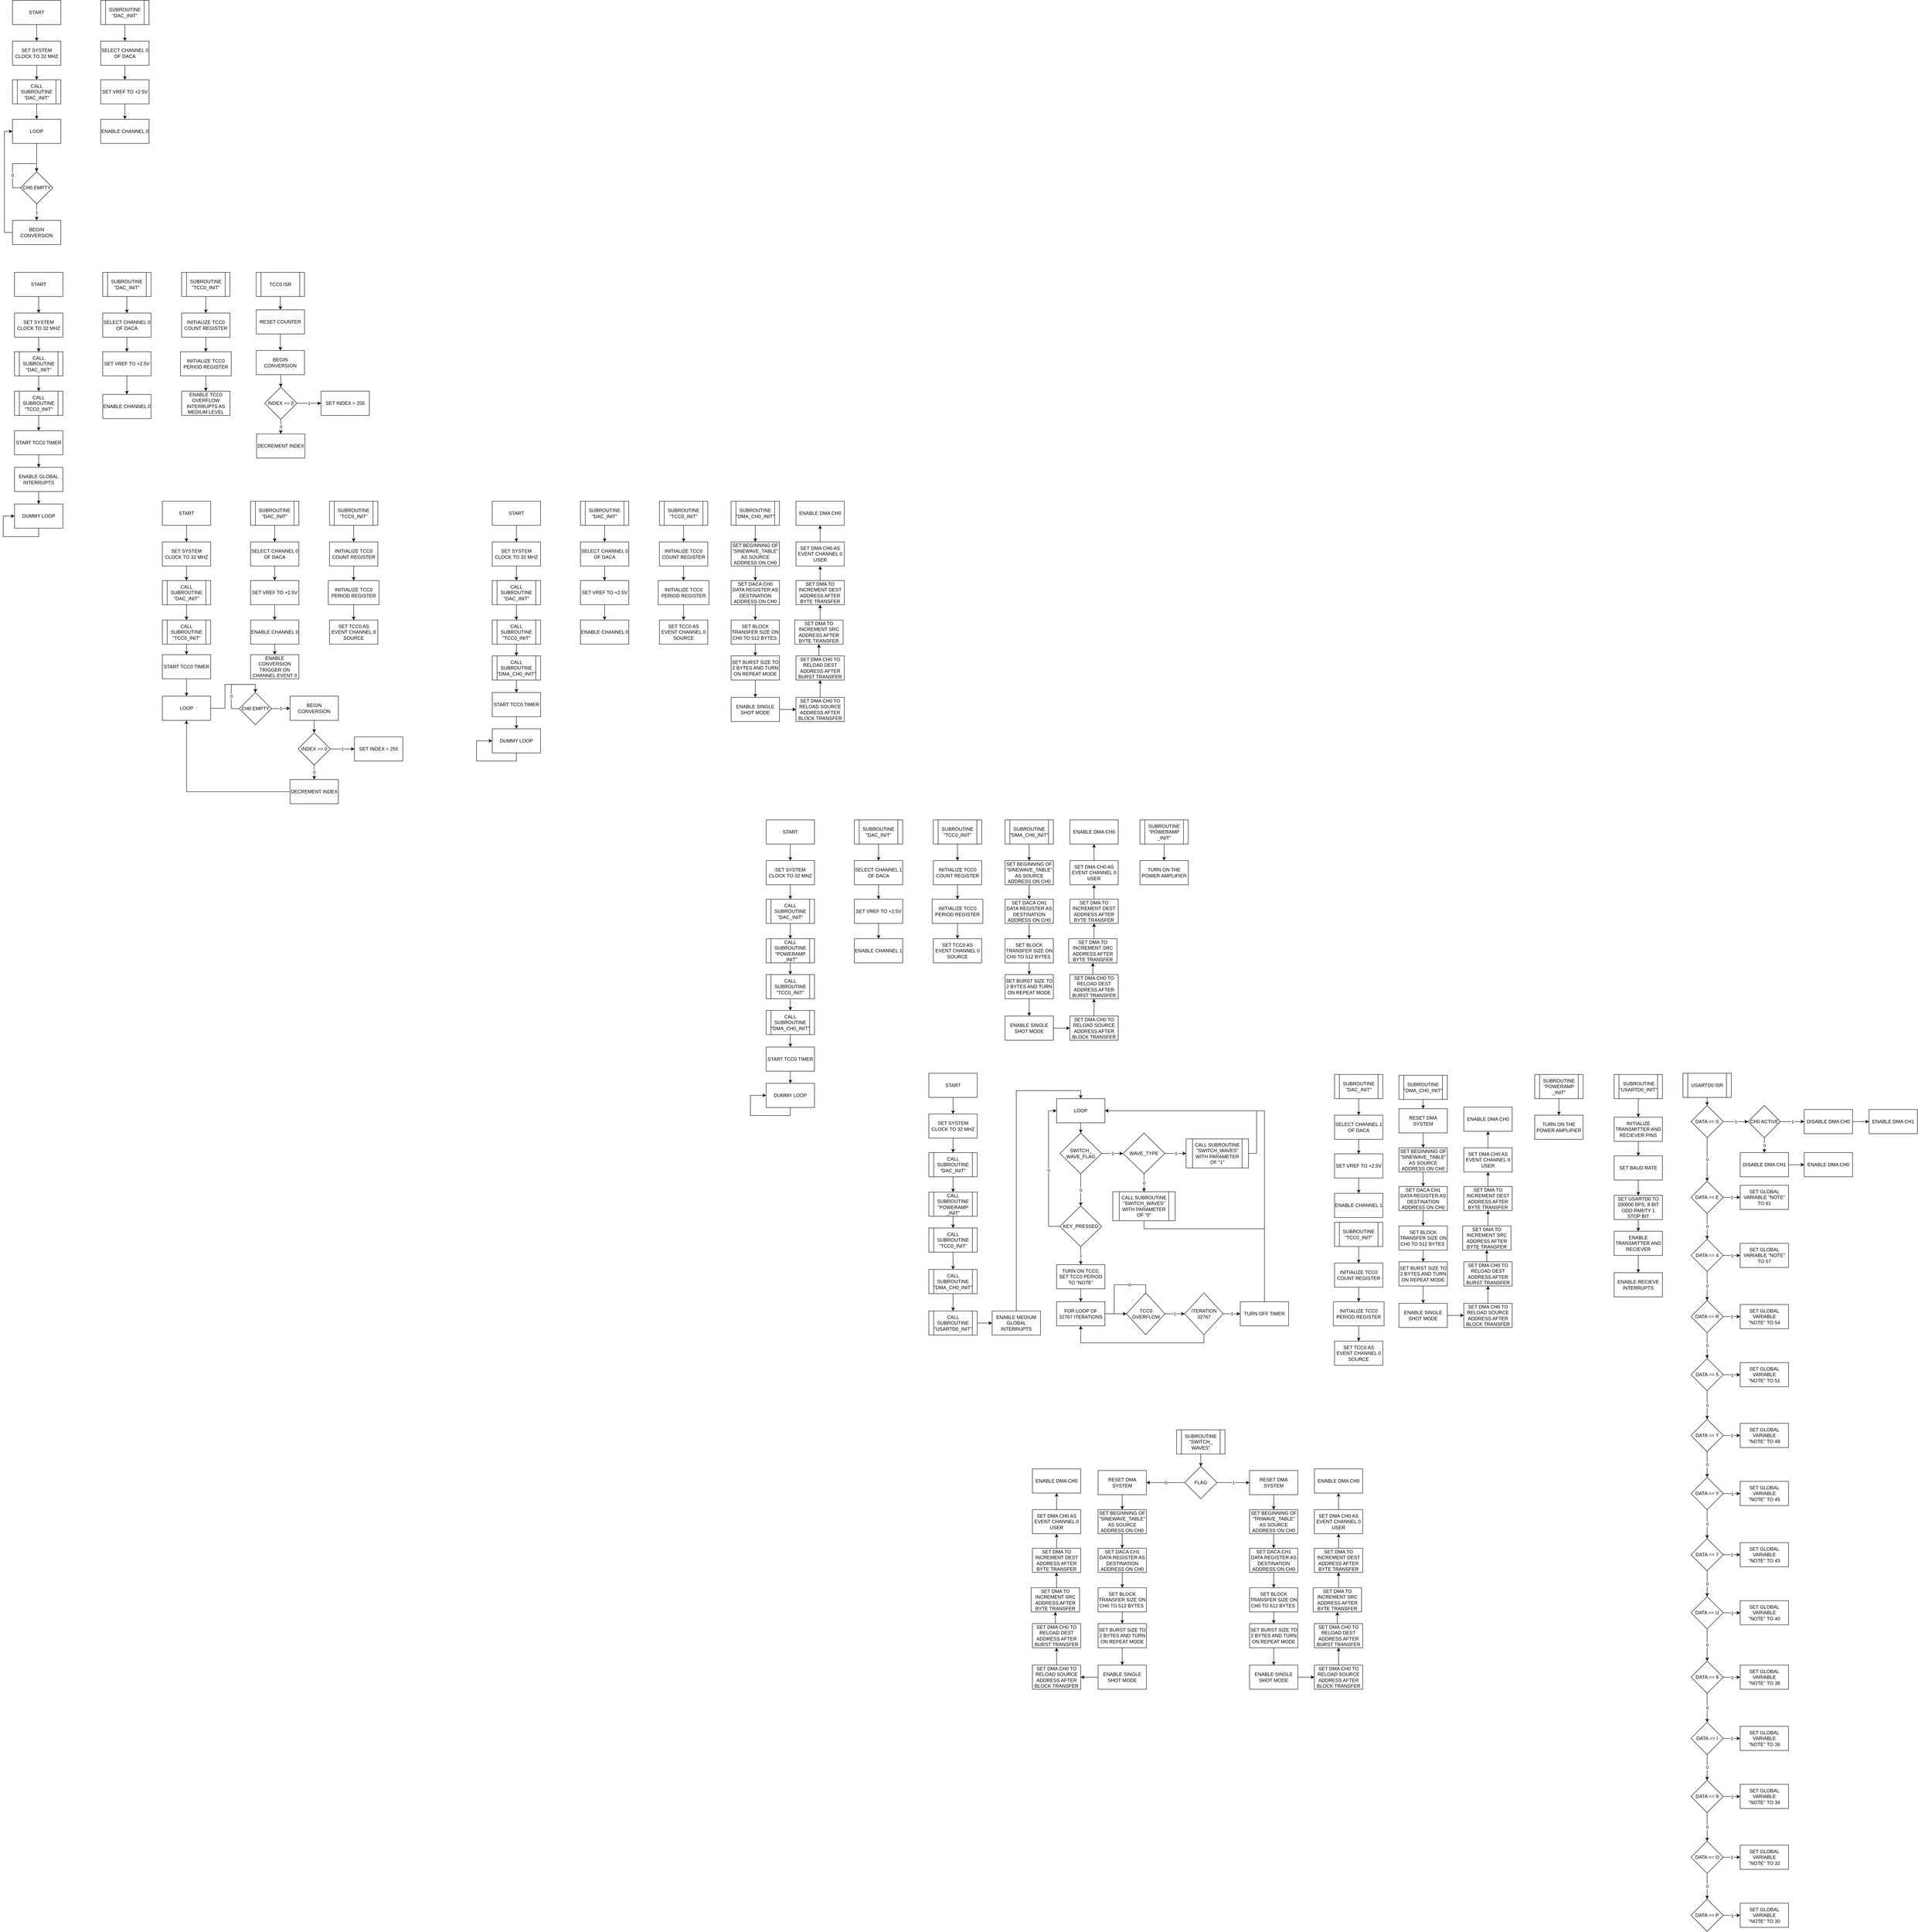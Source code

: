 <mxfile version="21.6.6" type="device">
  <diagram name="Page-1" id="TlnAXrUz_4EO8FhY6zSU">
    <mxGraphModel dx="1674" dy="758" grid="0" gridSize="10" guides="1" tooltips="1" connect="1" arrows="1" fold="1" page="0" pageScale="1" pageWidth="850" pageHeight="1100" math="0" shadow="0">
      <root>
        <mxCell id="0" />
        <mxCell id="1" parent="0" />
        <mxCell id="gUw0K1UG4J31n6GEaIM--3" value="" style="edgeStyle=orthogonalEdgeStyle;rounded=0;orthogonalLoop=1;jettySize=auto;html=1;" parent="1" source="gUw0K1UG4J31n6GEaIM--1" target="gUw0K1UG4J31n6GEaIM--2" edge="1">
          <mxGeometry relative="1" as="geometry" />
        </mxCell>
        <mxCell id="gUw0K1UG4J31n6GEaIM--1" value="START" style="rounded=0;whiteSpace=wrap;html=1;" parent="1" vertex="1">
          <mxGeometry x="92" y="112" width="120" height="60" as="geometry" />
        </mxCell>
        <mxCell id="gUw0K1UG4J31n6GEaIM--7" value="" style="edgeStyle=orthogonalEdgeStyle;rounded=0;orthogonalLoop=1;jettySize=auto;html=1;" parent="1" source="gUw0K1UG4J31n6GEaIM--2" target="gUw0K1UG4J31n6GEaIM--6" edge="1">
          <mxGeometry relative="1" as="geometry" />
        </mxCell>
        <mxCell id="gUw0K1UG4J31n6GEaIM--2" value="SET SYSTEM CLOCK TO 32 MHZ" style="rounded=0;whiteSpace=wrap;html=1;" parent="1" vertex="1">
          <mxGeometry x="92" y="213" width="120" height="60" as="geometry" />
        </mxCell>
        <mxCell id="gUw0K1UG4J31n6GEaIM--9" value="" style="edgeStyle=orthogonalEdgeStyle;rounded=0;orthogonalLoop=1;jettySize=auto;html=1;" parent="1" source="gUw0K1UG4J31n6GEaIM--6" target="gUw0K1UG4J31n6GEaIM--8" edge="1">
          <mxGeometry relative="1" as="geometry" />
        </mxCell>
        <mxCell id="gUw0K1UG4J31n6GEaIM--6" value="CALL SUBROUTINE &quot;DAC_INIT&quot;" style="shape=process;whiteSpace=wrap;html=1;backgroundOutline=1;rounded=0;" parent="1" vertex="1">
          <mxGeometry x="92" y="309" width="120" height="60" as="geometry" />
        </mxCell>
        <mxCell id="gUw0K1UG4J31n6GEaIM--11" value="" style="edgeStyle=orthogonalEdgeStyle;rounded=0;orthogonalLoop=1;jettySize=auto;html=1;" parent="1" source="gUw0K1UG4J31n6GEaIM--8" target="gUw0K1UG4J31n6GEaIM--10" edge="1">
          <mxGeometry relative="1" as="geometry" />
        </mxCell>
        <mxCell id="gUw0K1UG4J31n6GEaIM--8" value="LOOP" style="whiteSpace=wrap;html=1;rounded=0;" parent="1" vertex="1">
          <mxGeometry x="92" y="407" width="120" height="60" as="geometry" />
        </mxCell>
        <mxCell id="gUw0K1UG4J31n6GEaIM--14" value="1" style="edgeStyle=orthogonalEdgeStyle;rounded=0;orthogonalLoop=1;jettySize=auto;html=1;" parent="1" source="gUw0K1UG4J31n6GEaIM--10" target="gUw0K1UG4J31n6GEaIM--13" edge="1">
          <mxGeometry relative="1" as="geometry" />
        </mxCell>
        <mxCell id="gUw0K1UG4J31n6GEaIM--10" value="CH0 EMPTY" style="rhombus;whiteSpace=wrap;html=1;rounded=0;" parent="1" vertex="1">
          <mxGeometry x="112" y="537" width="80" height="80" as="geometry" />
        </mxCell>
        <mxCell id="gUw0K1UG4J31n6GEaIM--12" value="0" style="edgeStyle=orthogonalEdgeStyle;rounded=0;orthogonalLoop=1;jettySize=auto;html=1;exitX=0;exitY=0.5;exitDx=0;exitDy=0;entryX=0.5;entryY=0;entryDx=0;entryDy=0;" parent="1" source="gUw0K1UG4J31n6GEaIM--10" target="gUw0K1UG4J31n6GEaIM--10" edge="1">
          <mxGeometry x="-0.362" relative="1" as="geometry">
            <Array as="points">
              <mxPoint x="92" y="577" />
              <mxPoint x="92" y="517" />
              <mxPoint x="152" y="517" />
            </Array>
            <mxPoint as="offset" />
          </mxGeometry>
        </mxCell>
        <mxCell id="gUw0K1UG4J31n6GEaIM--15" style="edgeStyle=orthogonalEdgeStyle;rounded=0;orthogonalLoop=1;jettySize=auto;html=1;exitX=0;exitY=0.5;exitDx=0;exitDy=0;entryX=0;entryY=0.5;entryDx=0;entryDy=0;" parent="1" source="gUw0K1UG4J31n6GEaIM--13" target="gUw0K1UG4J31n6GEaIM--8" edge="1">
          <mxGeometry relative="1" as="geometry" />
        </mxCell>
        <mxCell id="gUw0K1UG4J31n6GEaIM--13" value="BEGIN CONVERSION" style="whiteSpace=wrap;html=1;rounded=0;" parent="1" vertex="1">
          <mxGeometry x="92" y="658" width="120" height="60" as="geometry" />
        </mxCell>
        <mxCell id="gUw0K1UG4J31n6GEaIM--18" value="" style="edgeStyle=orthogonalEdgeStyle;rounded=0;orthogonalLoop=1;jettySize=auto;html=1;" parent="1" source="gUw0K1UG4J31n6GEaIM--16" target="gUw0K1UG4J31n6GEaIM--17" edge="1">
          <mxGeometry relative="1" as="geometry" />
        </mxCell>
        <mxCell id="gUw0K1UG4J31n6GEaIM--16" value="SUBROUTINE &quot;DAC_INIT&quot;" style="shape=process;whiteSpace=wrap;html=1;backgroundOutline=1;rounded=0;" parent="1" vertex="1">
          <mxGeometry x="311" y="112" width="120" height="60" as="geometry" />
        </mxCell>
        <mxCell id="gUw0K1UG4J31n6GEaIM--20" value="" style="edgeStyle=orthogonalEdgeStyle;rounded=0;orthogonalLoop=1;jettySize=auto;html=1;" parent="1" source="gUw0K1UG4J31n6GEaIM--17" target="gUw0K1UG4J31n6GEaIM--19" edge="1">
          <mxGeometry relative="1" as="geometry" />
        </mxCell>
        <mxCell id="gUw0K1UG4J31n6GEaIM--17" value="SELECT CHANNEL 0 OF DACA" style="whiteSpace=wrap;html=1;rounded=0;" parent="1" vertex="1">
          <mxGeometry x="311" y="213" width="120" height="60" as="geometry" />
        </mxCell>
        <mxCell id="gUw0K1UG4J31n6GEaIM--24" value="" style="edgeStyle=orthogonalEdgeStyle;rounded=0;orthogonalLoop=1;jettySize=auto;html=1;" parent="1" source="gUw0K1UG4J31n6GEaIM--19" target="gUw0K1UG4J31n6GEaIM--23" edge="1">
          <mxGeometry relative="1" as="geometry" />
        </mxCell>
        <mxCell id="gUw0K1UG4J31n6GEaIM--19" value="SET VREF TO +2.5V" style="whiteSpace=wrap;html=1;rounded=0;" parent="1" vertex="1">
          <mxGeometry x="311" y="309" width="120" height="60" as="geometry" />
        </mxCell>
        <mxCell id="gUw0K1UG4J31n6GEaIM--23" value="ENABLE CHANNEL 0" style="whiteSpace=wrap;html=1;rounded=0;" parent="1" vertex="1">
          <mxGeometry x="311" y="407" width="120" height="60" as="geometry" />
        </mxCell>
        <mxCell id="gUw0K1UG4J31n6GEaIM--25" value="" style="edgeStyle=orthogonalEdgeStyle;rounded=0;orthogonalLoop=1;jettySize=auto;html=1;" parent="1" source="gUw0K1UG4J31n6GEaIM--26" target="gUw0K1UG4J31n6GEaIM--28" edge="1">
          <mxGeometry relative="1" as="geometry" />
        </mxCell>
        <mxCell id="gUw0K1UG4J31n6GEaIM--26" value="START" style="rounded=0;whiteSpace=wrap;html=1;" parent="1" vertex="1">
          <mxGeometry x="97" y="787" width="120" height="60" as="geometry" />
        </mxCell>
        <mxCell id="gUw0K1UG4J31n6GEaIM--27" value="" style="edgeStyle=orthogonalEdgeStyle;rounded=0;orthogonalLoop=1;jettySize=auto;html=1;" parent="1" source="gUw0K1UG4J31n6GEaIM--28" target="gUw0K1UG4J31n6GEaIM--30" edge="1">
          <mxGeometry relative="1" as="geometry" />
        </mxCell>
        <mxCell id="gUw0K1UG4J31n6GEaIM--28" value="SET SYSTEM CLOCK TO 32 MHZ" style="rounded=0;whiteSpace=wrap;html=1;" parent="1" vertex="1">
          <mxGeometry x="97" y="888" width="120" height="60" as="geometry" />
        </mxCell>
        <mxCell id="gUw0K1UG4J31n6GEaIM--56" value="" style="edgeStyle=orthogonalEdgeStyle;rounded=0;orthogonalLoop=1;jettySize=auto;html=1;" parent="1" source="gUw0K1UG4J31n6GEaIM--30" target="gUw0K1UG4J31n6GEaIM--55" edge="1">
          <mxGeometry relative="1" as="geometry" />
        </mxCell>
        <mxCell id="gUw0K1UG4J31n6GEaIM--30" value="CALL SUBROUTINE &quot;DAC_INIT&quot;" style="shape=process;whiteSpace=wrap;html=1;backgroundOutline=1;rounded=0;" parent="1" vertex="1">
          <mxGeometry x="97" y="984" width="120" height="60" as="geometry" />
        </mxCell>
        <mxCell id="gUw0K1UG4J31n6GEaIM--38" value="" style="edgeStyle=orthogonalEdgeStyle;rounded=0;orthogonalLoop=1;jettySize=auto;html=1;" parent="1" source="gUw0K1UG4J31n6GEaIM--39" target="gUw0K1UG4J31n6GEaIM--41" edge="1">
          <mxGeometry relative="1" as="geometry" />
        </mxCell>
        <mxCell id="gUw0K1UG4J31n6GEaIM--39" value="SUBROUTINE &quot;DAC_INIT&quot;" style="shape=process;whiteSpace=wrap;html=1;backgroundOutline=1;rounded=0;" parent="1" vertex="1">
          <mxGeometry x="316" y="787" width="120" height="60" as="geometry" />
        </mxCell>
        <mxCell id="gUw0K1UG4J31n6GEaIM--40" value="" style="edgeStyle=orthogonalEdgeStyle;rounded=0;orthogonalLoop=1;jettySize=auto;html=1;" parent="1" source="gUw0K1UG4J31n6GEaIM--41" target="gUw0K1UG4J31n6GEaIM--43" edge="1">
          <mxGeometry relative="1" as="geometry" />
        </mxCell>
        <mxCell id="gUw0K1UG4J31n6GEaIM--41" value="SELECT CHANNEL 0 OF DACA" style="whiteSpace=wrap;html=1;rounded=0;" parent="1" vertex="1">
          <mxGeometry x="316" y="888" width="120" height="60" as="geometry" />
        </mxCell>
        <mxCell id="gUw0K1UG4J31n6GEaIM--75" style="edgeStyle=orthogonalEdgeStyle;rounded=0;orthogonalLoop=1;jettySize=auto;html=1;exitX=0.5;exitY=1;exitDx=0;exitDy=0;entryX=0.5;entryY=0;entryDx=0;entryDy=0;" parent="1" source="gUw0K1UG4J31n6GEaIM--43" target="gUw0K1UG4J31n6GEaIM--44" edge="1">
          <mxGeometry relative="1" as="geometry" />
        </mxCell>
        <mxCell id="gUw0K1UG4J31n6GEaIM--43" value="SET VREF TO +2.5V" style="whiteSpace=wrap;html=1;rounded=0;" parent="1" vertex="1">
          <mxGeometry x="316" y="984" width="120" height="60" as="geometry" />
        </mxCell>
        <mxCell id="gUw0K1UG4J31n6GEaIM--44" value="ENABLE CHANNEL 0" style="whiteSpace=wrap;html=1;rounded=0;" parent="1" vertex="1">
          <mxGeometry x="316" y="1090" width="120" height="60" as="geometry" />
        </mxCell>
        <mxCell id="gUw0K1UG4J31n6GEaIM--52" style="edgeStyle=orthogonalEdgeStyle;rounded=0;orthogonalLoop=1;jettySize=auto;html=1;exitX=0.5;exitY=1;exitDx=0;exitDy=0;entryX=0.5;entryY=0;entryDx=0;entryDy=0;" parent="1" source="gUw0K1UG4J31n6GEaIM--49" target="gUw0K1UG4J31n6GEaIM--51" edge="1">
          <mxGeometry relative="1" as="geometry" />
        </mxCell>
        <mxCell id="gUw0K1UG4J31n6GEaIM--49" value="TCC0 ISR" style="shape=process;whiteSpace=wrap;html=1;backgroundOutline=1;rounded=0;" parent="1" vertex="1">
          <mxGeometry x="697" y="787" width="120" height="60" as="geometry" />
        </mxCell>
        <mxCell id="gUw0K1UG4J31n6GEaIM--82" style="edgeStyle=orthogonalEdgeStyle;rounded=0;orthogonalLoop=1;jettySize=auto;html=1;exitX=0.5;exitY=1;exitDx=0;exitDy=0;entryX=0.5;entryY=0;entryDx=0;entryDy=0;" parent="1" source="gUw0K1UG4J31n6GEaIM--51" target="gUw0K1UG4J31n6GEaIM--53" edge="1">
          <mxGeometry relative="1" as="geometry" />
        </mxCell>
        <mxCell id="gUw0K1UG4J31n6GEaIM--51" value="RESET COUNTER" style="rounded=0;whiteSpace=wrap;html=1;" parent="1" vertex="1">
          <mxGeometry x="697" y="880" width="120" height="60" as="geometry" />
        </mxCell>
        <mxCell id="gUw0K1UG4J31n6GEaIM--83" style="edgeStyle=orthogonalEdgeStyle;rounded=0;orthogonalLoop=1;jettySize=auto;html=1;exitX=0.5;exitY=1;exitDx=0;exitDy=0;entryX=0.5;entryY=0;entryDx=0;entryDy=0;" parent="1" source="gUw0K1UG4J31n6GEaIM--53" target="gUw0K1UG4J31n6GEaIM--67" edge="1">
          <mxGeometry relative="1" as="geometry" />
        </mxCell>
        <mxCell id="gUw0K1UG4J31n6GEaIM--53" value="BEGIN CONVERSION" style="rounded=0;whiteSpace=wrap;html=1;" parent="1" vertex="1">
          <mxGeometry x="697" y="981" width="120" height="60" as="geometry" />
        </mxCell>
        <mxCell id="gUw0K1UG4J31n6GEaIM--77" value="" style="edgeStyle=orthogonalEdgeStyle;rounded=0;orthogonalLoop=1;jettySize=auto;html=1;" parent="1" source="gUw0K1UG4J31n6GEaIM--55" target="gUw0K1UG4J31n6GEaIM--76" edge="1">
          <mxGeometry relative="1" as="geometry" />
        </mxCell>
        <mxCell id="gUw0K1UG4J31n6GEaIM--55" value="CALL SUBROUTINE &quot;TCC0_INIT&quot;" style="shape=process;whiteSpace=wrap;html=1;backgroundOutline=1;rounded=0;" parent="1" vertex="1">
          <mxGeometry x="97" y="1082" width="120" height="60" as="geometry" />
        </mxCell>
        <mxCell id="gUw0K1UG4J31n6GEaIM--57" value="" style="edgeStyle=orthogonalEdgeStyle;rounded=0;orthogonalLoop=1;jettySize=auto;html=1;" parent="1" source="gUw0K1UG4J31n6GEaIM--58" target="gUw0K1UG4J31n6GEaIM--60" edge="1">
          <mxGeometry relative="1" as="geometry" />
        </mxCell>
        <mxCell id="gUw0K1UG4J31n6GEaIM--58" value="SUBROUTINE &quot;TCC0_INIT&quot;" style="shape=process;whiteSpace=wrap;html=1;backgroundOutline=1;rounded=0;" parent="1" vertex="1">
          <mxGeometry x="512" y="787" width="120" height="60" as="geometry" />
        </mxCell>
        <mxCell id="gUw0K1UG4J31n6GEaIM--59" value="" style="edgeStyle=orthogonalEdgeStyle;rounded=0;orthogonalLoop=1;jettySize=auto;html=1;" parent="1" source="gUw0K1UG4J31n6GEaIM--60" target="gUw0K1UG4J31n6GEaIM--62" edge="1">
          <mxGeometry relative="1" as="geometry" />
        </mxCell>
        <mxCell id="gUw0K1UG4J31n6GEaIM--60" value="INITIALIZE TCC0 COUNT REGISTER" style="whiteSpace=wrap;html=1;rounded=0;" parent="1" vertex="1">
          <mxGeometry x="512" y="888" width="120" height="60" as="geometry" />
        </mxCell>
        <mxCell id="gUw0K1UG4J31n6GEaIM--61" value="" style="edgeStyle=orthogonalEdgeStyle;rounded=0;orthogonalLoop=1;jettySize=auto;html=1;" parent="1" source="gUw0K1UG4J31n6GEaIM--62" target="gUw0K1UG4J31n6GEaIM--63" edge="1">
          <mxGeometry relative="1" as="geometry" />
        </mxCell>
        <mxCell id="gUw0K1UG4J31n6GEaIM--62" value="INITIALIZE TCC0 PERIOD REGISTER" style="whiteSpace=wrap;html=1;rounded=0;" parent="1" vertex="1">
          <mxGeometry x="509" y="984" width="126" height="60" as="geometry" />
        </mxCell>
        <mxCell id="gUw0K1UG4J31n6GEaIM--63" value="ENABLE TCC0 OVERFLOW INTERRUPTS AS MEDIUM LEVEL" style="whiteSpace=wrap;html=1;rounded=0;" parent="1" vertex="1">
          <mxGeometry x="512" y="1082" width="120" height="60" as="geometry" />
        </mxCell>
        <mxCell id="gUw0K1UG4J31n6GEaIM--73" value="1" style="edgeStyle=orthogonalEdgeStyle;rounded=0;orthogonalLoop=1;jettySize=auto;html=1;" parent="1" source="gUw0K1UG4J31n6GEaIM--67" target="gUw0K1UG4J31n6GEaIM--72" edge="1">
          <mxGeometry relative="1" as="geometry" />
        </mxCell>
        <mxCell id="gUw0K1UG4J31n6GEaIM--84" value="0" style="edgeStyle=orthogonalEdgeStyle;rounded=0;orthogonalLoop=1;jettySize=auto;html=1;exitX=0.5;exitY=1;exitDx=0;exitDy=0;entryX=0.5;entryY=0;entryDx=0;entryDy=0;" parent="1" source="gUw0K1UG4J31n6GEaIM--67" target="gUw0K1UG4J31n6GEaIM--70" edge="1">
          <mxGeometry relative="1" as="geometry" />
        </mxCell>
        <mxCell id="gUw0K1UG4J31n6GEaIM--67" value="INDEX == 0" style="rhombus;whiteSpace=wrap;html=1;rounded=0;" parent="1" vertex="1">
          <mxGeometry x="718" y="1072" width="80" height="80" as="geometry" />
        </mxCell>
        <mxCell id="gUw0K1UG4J31n6GEaIM--70" value="DECREMENT INDEX" style="rounded=0;whiteSpace=wrap;html=1;" parent="1" vertex="1">
          <mxGeometry x="698" y="1188" width="120" height="60" as="geometry" />
        </mxCell>
        <mxCell id="gUw0K1UG4J31n6GEaIM--72" value="SET INDEX = 255" style="whiteSpace=wrap;html=1;rounded=0;" parent="1" vertex="1">
          <mxGeometry x="858" y="1082" width="120" height="60" as="geometry" />
        </mxCell>
        <mxCell id="gUw0K1UG4J31n6GEaIM--87" style="edgeStyle=orthogonalEdgeStyle;rounded=0;orthogonalLoop=1;jettySize=auto;html=1;exitX=0.5;exitY=1;exitDx=0;exitDy=0;entryX=0.5;entryY=0;entryDx=0;entryDy=0;" parent="1" source="gUw0K1UG4J31n6GEaIM--76" target="gUw0K1UG4J31n6GEaIM--86" edge="1">
          <mxGeometry relative="1" as="geometry" />
        </mxCell>
        <mxCell id="gUw0K1UG4J31n6GEaIM--76" value="START TCC0 TIMER" style="whiteSpace=wrap;html=1;rounded=0;" parent="1" vertex="1">
          <mxGeometry x="97" y="1180" width="120" height="60" as="geometry" />
        </mxCell>
        <mxCell id="gUw0K1UG4J31n6GEaIM--78" value="DUMMY LOOP" style="whiteSpace=wrap;html=1;rounded=0;" parent="1" vertex="1">
          <mxGeometry x="97" y="1362" width="120" height="60" as="geometry" />
        </mxCell>
        <mxCell id="gUw0K1UG4J31n6GEaIM--80" style="edgeStyle=orthogonalEdgeStyle;rounded=0;orthogonalLoop=1;jettySize=auto;html=1;exitX=0.5;exitY=1;exitDx=0;exitDy=0;entryX=0;entryY=0.5;entryDx=0;entryDy=0;" parent="1" source="gUw0K1UG4J31n6GEaIM--78" target="gUw0K1UG4J31n6GEaIM--78" edge="1">
          <mxGeometry relative="1" as="geometry">
            <Array as="points">
              <mxPoint x="154" y="1443" />
              <mxPoint x="69" y="1443" />
              <mxPoint x="69" y="1393" />
            </Array>
          </mxGeometry>
        </mxCell>
        <mxCell id="gUw0K1UG4J31n6GEaIM--88" style="edgeStyle=orthogonalEdgeStyle;rounded=0;orthogonalLoop=1;jettySize=auto;html=1;exitX=0.5;exitY=1;exitDx=0;exitDy=0;entryX=0.5;entryY=0;entryDx=0;entryDy=0;" parent="1" source="gUw0K1UG4J31n6GEaIM--86" target="gUw0K1UG4J31n6GEaIM--78" edge="1">
          <mxGeometry relative="1" as="geometry" />
        </mxCell>
        <mxCell id="gUw0K1UG4J31n6GEaIM--86" value="ENABLE GLOBAL INTERRUPTS" style="whiteSpace=wrap;html=1;rounded=0;" parent="1" vertex="1">
          <mxGeometry x="97" y="1271" width="120" height="60" as="geometry" />
        </mxCell>
        <mxCell id="fH4SnlPZ54_qbOSEumDx-1" value="" style="edgeStyle=orthogonalEdgeStyle;rounded=0;orthogonalLoop=1;jettySize=auto;html=1;" parent="1" source="fH4SnlPZ54_qbOSEumDx-2" target="fH4SnlPZ54_qbOSEumDx-4" edge="1">
          <mxGeometry relative="1" as="geometry" />
        </mxCell>
        <mxCell id="fH4SnlPZ54_qbOSEumDx-2" value="START" style="rounded=0;whiteSpace=wrap;html=1;" parent="1" vertex="1">
          <mxGeometry x="464" y="1355" width="120" height="60" as="geometry" />
        </mxCell>
        <mxCell id="fH4SnlPZ54_qbOSEumDx-3" value="" style="edgeStyle=orthogonalEdgeStyle;rounded=0;orthogonalLoop=1;jettySize=auto;html=1;" parent="1" source="fH4SnlPZ54_qbOSEumDx-4" target="fH4SnlPZ54_qbOSEumDx-6" edge="1">
          <mxGeometry relative="1" as="geometry" />
        </mxCell>
        <mxCell id="fH4SnlPZ54_qbOSEumDx-4" value="SET SYSTEM CLOCK TO 32 MHZ" style="rounded=0;whiteSpace=wrap;html=1;" parent="1" vertex="1">
          <mxGeometry x="464" y="1456" width="120" height="60" as="geometry" />
        </mxCell>
        <mxCell id="fH4SnlPZ54_qbOSEumDx-5" value="" style="edgeStyle=orthogonalEdgeStyle;rounded=0;orthogonalLoop=1;jettySize=auto;html=1;" parent="1" source="fH4SnlPZ54_qbOSEumDx-6" target="fH4SnlPZ54_qbOSEumDx-21" edge="1">
          <mxGeometry relative="1" as="geometry" />
        </mxCell>
        <mxCell id="fH4SnlPZ54_qbOSEumDx-6" value="CALL SUBROUTINE &quot;DAC_INIT&quot;" style="shape=process;whiteSpace=wrap;html=1;backgroundOutline=1;rounded=0;" parent="1" vertex="1">
          <mxGeometry x="464" y="1552" width="120" height="60" as="geometry" />
        </mxCell>
        <mxCell id="fH4SnlPZ54_qbOSEumDx-7" value="" style="edgeStyle=orthogonalEdgeStyle;rounded=0;orthogonalLoop=1;jettySize=auto;html=1;" parent="1" source="fH4SnlPZ54_qbOSEumDx-8" target="fH4SnlPZ54_qbOSEumDx-10" edge="1">
          <mxGeometry relative="1" as="geometry" />
        </mxCell>
        <mxCell id="fH4SnlPZ54_qbOSEumDx-8" value="SUBROUTINE &quot;DAC_INIT&quot;" style="shape=process;whiteSpace=wrap;html=1;backgroundOutline=1;rounded=0;" parent="1" vertex="1">
          <mxGeometry x="683" y="1355" width="120" height="60" as="geometry" />
        </mxCell>
        <mxCell id="fH4SnlPZ54_qbOSEumDx-9" value="" style="edgeStyle=orthogonalEdgeStyle;rounded=0;orthogonalLoop=1;jettySize=auto;html=1;" parent="1" source="fH4SnlPZ54_qbOSEumDx-10" target="fH4SnlPZ54_qbOSEumDx-12" edge="1">
          <mxGeometry relative="1" as="geometry" />
        </mxCell>
        <mxCell id="fH4SnlPZ54_qbOSEumDx-10" value="SELECT CHANNEL 0 OF DACA" style="whiteSpace=wrap;html=1;rounded=0;" parent="1" vertex="1">
          <mxGeometry x="683" y="1456" width="120" height="60" as="geometry" />
        </mxCell>
        <mxCell id="fH4SnlPZ54_qbOSEumDx-11" style="edgeStyle=orthogonalEdgeStyle;rounded=0;orthogonalLoop=1;jettySize=auto;html=1;exitX=0.5;exitY=1;exitDx=0;exitDy=0;entryX=0.5;entryY=0;entryDx=0;entryDy=0;" parent="1" source="fH4SnlPZ54_qbOSEumDx-12" target="fH4SnlPZ54_qbOSEumDx-13" edge="1">
          <mxGeometry relative="1" as="geometry" />
        </mxCell>
        <mxCell id="fH4SnlPZ54_qbOSEumDx-12" value="SET VREF TO +2.5V" style="whiteSpace=wrap;html=1;rounded=0;" parent="1" vertex="1">
          <mxGeometry x="683" y="1552" width="120" height="60" as="geometry" />
        </mxCell>
        <mxCell id="fH4SnlPZ54_qbOSEumDx-43" value="" style="edgeStyle=orthogonalEdgeStyle;rounded=0;orthogonalLoop=1;jettySize=auto;html=1;" parent="1" source="fH4SnlPZ54_qbOSEumDx-13" target="fH4SnlPZ54_qbOSEumDx-42" edge="1">
          <mxGeometry relative="1" as="geometry" />
        </mxCell>
        <mxCell id="fH4SnlPZ54_qbOSEumDx-13" value="ENABLE CHANNEL 0" style="whiteSpace=wrap;html=1;rounded=0;" parent="1" vertex="1">
          <mxGeometry x="683" y="1650" width="120" height="60" as="geometry" />
        </mxCell>
        <mxCell id="fH4SnlPZ54_qbOSEumDx-20" value="" style="edgeStyle=orthogonalEdgeStyle;rounded=0;orthogonalLoop=1;jettySize=auto;html=1;" parent="1" source="fH4SnlPZ54_qbOSEumDx-21" target="fH4SnlPZ54_qbOSEumDx-35" edge="1">
          <mxGeometry relative="1" as="geometry" />
        </mxCell>
        <mxCell id="fH4SnlPZ54_qbOSEumDx-21" value="CALL SUBROUTINE &quot;TCC0_INIT&quot;" style="shape=process;whiteSpace=wrap;html=1;backgroundOutline=1;rounded=0;" parent="1" vertex="1">
          <mxGeometry x="464" y="1650" width="120" height="60" as="geometry" />
        </mxCell>
        <mxCell id="fH4SnlPZ54_qbOSEumDx-22" value="" style="edgeStyle=orthogonalEdgeStyle;rounded=0;orthogonalLoop=1;jettySize=auto;html=1;" parent="1" source="fH4SnlPZ54_qbOSEumDx-23" target="fH4SnlPZ54_qbOSEumDx-25" edge="1">
          <mxGeometry relative="1" as="geometry" />
        </mxCell>
        <mxCell id="fH4SnlPZ54_qbOSEumDx-23" value="SUBROUTINE &quot;TCC0_INIT&quot;" style="shape=process;whiteSpace=wrap;html=1;backgroundOutline=1;rounded=0;" parent="1" vertex="1">
          <mxGeometry x="879" y="1355" width="120" height="60" as="geometry" />
        </mxCell>
        <mxCell id="fH4SnlPZ54_qbOSEumDx-24" value="" style="edgeStyle=orthogonalEdgeStyle;rounded=0;orthogonalLoop=1;jettySize=auto;html=1;" parent="1" source="fH4SnlPZ54_qbOSEumDx-25" target="fH4SnlPZ54_qbOSEumDx-27" edge="1">
          <mxGeometry relative="1" as="geometry" />
        </mxCell>
        <mxCell id="fH4SnlPZ54_qbOSEumDx-25" value="INITIALIZE TCC0 COUNT REGISTER" style="whiteSpace=wrap;html=1;rounded=0;" parent="1" vertex="1">
          <mxGeometry x="879" y="1456" width="120" height="60" as="geometry" />
        </mxCell>
        <mxCell id="fH4SnlPZ54_qbOSEumDx-65" style="edgeStyle=orthogonalEdgeStyle;rounded=0;orthogonalLoop=1;jettySize=auto;html=1;exitX=0.5;exitY=1;exitDx=0;exitDy=0;entryX=0.5;entryY=0;entryDx=0;entryDy=0;" parent="1" source="fH4SnlPZ54_qbOSEumDx-27" target="fH4SnlPZ54_qbOSEumDx-40" edge="1">
          <mxGeometry relative="1" as="geometry" />
        </mxCell>
        <mxCell id="fH4SnlPZ54_qbOSEumDx-27" value="INITIALIZE TCC0 PERIOD REGISTER" style="whiteSpace=wrap;html=1;rounded=0;" parent="1" vertex="1">
          <mxGeometry x="876" y="1552" width="126" height="60" as="geometry" />
        </mxCell>
        <mxCell id="fH4SnlPZ54_qbOSEumDx-44" style="edgeStyle=orthogonalEdgeStyle;rounded=0;orthogonalLoop=1;jettySize=auto;html=1;exitX=0.5;exitY=1;exitDx=0;exitDy=0;entryX=0.5;entryY=0;entryDx=0;entryDy=0;" parent="1" source="fH4SnlPZ54_qbOSEumDx-35" target="fH4SnlPZ54_qbOSEumDx-36" edge="1">
          <mxGeometry relative="1" as="geometry" />
        </mxCell>
        <mxCell id="fH4SnlPZ54_qbOSEumDx-35" value="START TCC0 TIMER" style="whiteSpace=wrap;html=1;rounded=0;" parent="1" vertex="1">
          <mxGeometry x="464" y="1736" width="120" height="60" as="geometry" />
        </mxCell>
        <mxCell id="fH4SnlPZ54_qbOSEumDx-61" style="edgeStyle=orthogonalEdgeStyle;rounded=0;orthogonalLoop=1;jettySize=auto;html=1;exitX=1;exitY=0.5;exitDx=0;exitDy=0;entryX=0.5;entryY=0;entryDx=0;entryDy=0;" parent="1" source="fH4SnlPZ54_qbOSEumDx-36" target="fH4SnlPZ54_qbOSEumDx-50" edge="1">
          <mxGeometry relative="1" as="geometry" />
        </mxCell>
        <mxCell id="fH4SnlPZ54_qbOSEumDx-36" value="LOOP" style="whiteSpace=wrap;html=1;rounded=0;" parent="1" vertex="1">
          <mxGeometry x="464" y="1839" width="120" height="60" as="geometry" />
        </mxCell>
        <mxCell id="fH4SnlPZ54_qbOSEumDx-40" value="SET TCC0 AS EVENT CHANNEL 0 SOURCE" style="whiteSpace=wrap;html=1;rounded=0;" parent="1" vertex="1">
          <mxGeometry x="879" y="1650" width="120" height="60" as="geometry" />
        </mxCell>
        <mxCell id="fH4SnlPZ54_qbOSEumDx-42" value="ENABLE CONVERSION TRIGGER ON CHANNEL EVENT 0" style="whiteSpace=wrap;html=1;rounded=0;" parent="1" vertex="1">
          <mxGeometry x="683" y="1736" width="120" height="60" as="geometry" />
        </mxCell>
        <mxCell id="fH4SnlPZ54_qbOSEumDx-49" value="1" style="edgeStyle=orthogonalEdgeStyle;rounded=0;orthogonalLoop=1;jettySize=auto;html=1;" parent="1" source="fH4SnlPZ54_qbOSEumDx-50" target="fH4SnlPZ54_qbOSEumDx-52" edge="1">
          <mxGeometry relative="1" as="geometry" />
        </mxCell>
        <mxCell id="fH4SnlPZ54_qbOSEumDx-50" value="CH0 EMPTY" style="rhombus;whiteSpace=wrap;html=1;rounded=0;" parent="1" vertex="1">
          <mxGeometry x="655" y="1829.94" width="80" height="80" as="geometry" />
        </mxCell>
        <mxCell id="fH4SnlPZ54_qbOSEumDx-51" value="0" style="edgeStyle=orthogonalEdgeStyle;rounded=0;orthogonalLoop=1;jettySize=auto;html=1;exitX=0;exitY=0.5;exitDx=0;exitDy=0;entryX=0.5;entryY=0;entryDx=0;entryDy=0;" parent="1" source="fH4SnlPZ54_qbOSEumDx-50" target="fH4SnlPZ54_qbOSEumDx-50" edge="1">
          <mxGeometry x="-0.362" relative="1" as="geometry">
            <Array as="points">
              <mxPoint x="635" y="1869.94" />
              <mxPoint x="635" y="1809.94" />
              <mxPoint x="695" y="1809.94" />
            </Array>
            <mxPoint as="offset" />
          </mxGeometry>
        </mxCell>
        <mxCell id="fH4SnlPZ54_qbOSEumDx-63" style="edgeStyle=orthogonalEdgeStyle;rounded=0;orthogonalLoop=1;jettySize=auto;html=1;exitX=0.5;exitY=1;exitDx=0;exitDy=0;entryX=0.5;entryY=0;entryDx=0;entryDy=0;" parent="1" source="fH4SnlPZ54_qbOSEumDx-52" target="fH4SnlPZ54_qbOSEumDx-56" edge="1">
          <mxGeometry relative="1" as="geometry" />
        </mxCell>
        <mxCell id="fH4SnlPZ54_qbOSEumDx-52" value="BEGIN CONVERSION" style="whiteSpace=wrap;html=1;rounded=0;" parent="1" vertex="1">
          <mxGeometry x="781" y="1839" width="120" height="60" as="geometry" />
        </mxCell>
        <mxCell id="fH4SnlPZ54_qbOSEumDx-54" value="1" style="edgeStyle=orthogonalEdgeStyle;rounded=0;orthogonalLoop=1;jettySize=auto;html=1;" parent="1" source="fH4SnlPZ54_qbOSEumDx-56" target="fH4SnlPZ54_qbOSEumDx-58" edge="1">
          <mxGeometry relative="1" as="geometry" />
        </mxCell>
        <mxCell id="fH4SnlPZ54_qbOSEumDx-55" value="0" style="edgeStyle=orthogonalEdgeStyle;rounded=0;orthogonalLoop=1;jettySize=auto;html=1;exitX=0.5;exitY=1;exitDx=0;exitDy=0;entryX=0.5;entryY=0;entryDx=0;entryDy=0;" parent="1" source="fH4SnlPZ54_qbOSEumDx-56" target="fH4SnlPZ54_qbOSEumDx-57" edge="1">
          <mxGeometry relative="1" as="geometry" />
        </mxCell>
        <mxCell id="fH4SnlPZ54_qbOSEumDx-56" value="INDEX == 0" style="rhombus;whiteSpace=wrap;html=1;rounded=0;" parent="1" vertex="1">
          <mxGeometry x="801" y="1930" width="80" height="80" as="geometry" />
        </mxCell>
        <mxCell id="fH4SnlPZ54_qbOSEumDx-64" style="edgeStyle=orthogonalEdgeStyle;rounded=0;orthogonalLoop=1;jettySize=auto;html=1;exitX=0;exitY=0.5;exitDx=0;exitDy=0;entryX=0.5;entryY=1;entryDx=0;entryDy=0;" parent="1" source="fH4SnlPZ54_qbOSEumDx-57" target="fH4SnlPZ54_qbOSEumDx-36" edge="1">
          <mxGeometry relative="1" as="geometry" />
        </mxCell>
        <mxCell id="fH4SnlPZ54_qbOSEumDx-57" value="DECREMENT INDEX" style="rounded=0;whiteSpace=wrap;html=1;" parent="1" vertex="1">
          <mxGeometry x="781" y="2046" width="120" height="60" as="geometry" />
        </mxCell>
        <mxCell id="fH4SnlPZ54_qbOSEumDx-58" value="SET INDEX = 255" style="whiteSpace=wrap;html=1;rounded=0;" parent="1" vertex="1">
          <mxGeometry x="941" y="1940" width="120" height="60" as="geometry" />
        </mxCell>
        <mxCell id="fH4SnlPZ54_qbOSEumDx-66" value="" style="edgeStyle=orthogonalEdgeStyle;rounded=0;orthogonalLoop=1;jettySize=auto;html=1;" parent="1" source="fH4SnlPZ54_qbOSEumDx-67" target="fH4SnlPZ54_qbOSEumDx-69" edge="1">
          <mxGeometry relative="1" as="geometry" />
        </mxCell>
        <mxCell id="fH4SnlPZ54_qbOSEumDx-67" value="START" style="rounded=0;whiteSpace=wrap;html=1;" parent="1" vertex="1">
          <mxGeometry x="1283" y="1355" width="120" height="60" as="geometry" />
        </mxCell>
        <mxCell id="fH4SnlPZ54_qbOSEumDx-68" value="" style="edgeStyle=orthogonalEdgeStyle;rounded=0;orthogonalLoop=1;jettySize=auto;html=1;" parent="1" source="fH4SnlPZ54_qbOSEumDx-69" target="fH4SnlPZ54_qbOSEumDx-71" edge="1">
          <mxGeometry relative="1" as="geometry" />
        </mxCell>
        <mxCell id="fH4SnlPZ54_qbOSEumDx-69" value="SET SYSTEM CLOCK TO 32 MHZ" style="rounded=0;whiteSpace=wrap;html=1;" parent="1" vertex="1">
          <mxGeometry x="1283" y="1456" width="120" height="60" as="geometry" />
        </mxCell>
        <mxCell id="fH4SnlPZ54_qbOSEumDx-70" value="" style="edgeStyle=orthogonalEdgeStyle;rounded=0;orthogonalLoop=1;jettySize=auto;html=1;" parent="1" source="fH4SnlPZ54_qbOSEumDx-71" target="fH4SnlPZ54_qbOSEumDx-81" edge="1">
          <mxGeometry relative="1" as="geometry" />
        </mxCell>
        <mxCell id="fH4SnlPZ54_qbOSEumDx-71" value="CALL SUBROUTINE &quot;DAC_INIT&quot;" style="shape=process;whiteSpace=wrap;html=1;backgroundOutline=1;rounded=0;" parent="1" vertex="1">
          <mxGeometry x="1283" y="1552" width="120" height="60" as="geometry" />
        </mxCell>
        <mxCell id="fH4SnlPZ54_qbOSEumDx-72" value="" style="edgeStyle=orthogonalEdgeStyle;rounded=0;orthogonalLoop=1;jettySize=auto;html=1;" parent="1" source="fH4SnlPZ54_qbOSEumDx-73" target="fH4SnlPZ54_qbOSEumDx-75" edge="1">
          <mxGeometry relative="1" as="geometry" />
        </mxCell>
        <mxCell id="fH4SnlPZ54_qbOSEumDx-73" value="SUBROUTINE &quot;DAC_INIT&quot;" style="shape=process;whiteSpace=wrap;html=1;backgroundOutline=1;rounded=0;" parent="1" vertex="1">
          <mxGeometry x="1502" y="1355" width="120" height="60" as="geometry" />
        </mxCell>
        <mxCell id="fH4SnlPZ54_qbOSEumDx-74" value="" style="edgeStyle=orthogonalEdgeStyle;rounded=0;orthogonalLoop=1;jettySize=auto;html=1;" parent="1" source="fH4SnlPZ54_qbOSEumDx-75" target="fH4SnlPZ54_qbOSEumDx-77" edge="1">
          <mxGeometry relative="1" as="geometry" />
        </mxCell>
        <mxCell id="fH4SnlPZ54_qbOSEumDx-75" value="SELECT CHANNEL 0 OF DACA" style="whiteSpace=wrap;html=1;rounded=0;" parent="1" vertex="1">
          <mxGeometry x="1502" y="1456" width="120" height="60" as="geometry" />
        </mxCell>
        <mxCell id="fH4SnlPZ54_qbOSEumDx-76" style="edgeStyle=orthogonalEdgeStyle;rounded=0;orthogonalLoop=1;jettySize=auto;html=1;exitX=0.5;exitY=1;exitDx=0;exitDy=0;entryX=0.5;entryY=0;entryDx=0;entryDy=0;" parent="1" source="fH4SnlPZ54_qbOSEumDx-77" target="fH4SnlPZ54_qbOSEumDx-79" edge="1">
          <mxGeometry relative="1" as="geometry" />
        </mxCell>
        <mxCell id="fH4SnlPZ54_qbOSEumDx-77" value="SET VREF TO +2.5V" style="whiteSpace=wrap;html=1;rounded=0;" parent="1" vertex="1">
          <mxGeometry x="1502" y="1552" width="120" height="60" as="geometry" />
        </mxCell>
        <mxCell id="fH4SnlPZ54_qbOSEumDx-79" value="ENABLE CHANNEL 0" style="whiteSpace=wrap;html=1;rounded=0;" parent="1" vertex="1">
          <mxGeometry x="1502" y="1650" width="120" height="60" as="geometry" />
        </mxCell>
        <mxCell id="fH4SnlPZ54_qbOSEumDx-107" style="edgeStyle=orthogonalEdgeStyle;rounded=0;orthogonalLoop=1;jettySize=auto;html=1;exitX=0.5;exitY=1;exitDx=0;exitDy=0;entryX=0.5;entryY=0;entryDx=0;entryDy=0;" parent="1" source="fH4SnlPZ54_qbOSEumDx-81" target="fH4SnlPZ54_qbOSEumDx-106" edge="1">
          <mxGeometry relative="1" as="geometry" />
        </mxCell>
        <mxCell id="fH4SnlPZ54_qbOSEumDx-81" value="CALL SUBROUTINE &quot;TCC0_INIT&quot;" style="shape=process;whiteSpace=wrap;html=1;backgroundOutline=1;rounded=0;" parent="1" vertex="1">
          <mxGeometry x="1283" y="1650" width="120" height="60" as="geometry" />
        </mxCell>
        <mxCell id="fH4SnlPZ54_qbOSEumDx-82" value="" style="edgeStyle=orthogonalEdgeStyle;rounded=0;orthogonalLoop=1;jettySize=auto;html=1;" parent="1" source="fH4SnlPZ54_qbOSEumDx-83" target="fH4SnlPZ54_qbOSEumDx-85" edge="1">
          <mxGeometry relative="1" as="geometry" />
        </mxCell>
        <mxCell id="fH4SnlPZ54_qbOSEumDx-83" value="SUBROUTINE &quot;TCC0_INIT&quot;" style="shape=process;whiteSpace=wrap;html=1;backgroundOutline=1;rounded=0;" parent="1" vertex="1">
          <mxGeometry x="1698" y="1355" width="120" height="60" as="geometry" />
        </mxCell>
        <mxCell id="fH4SnlPZ54_qbOSEumDx-84" value="" style="edgeStyle=orthogonalEdgeStyle;rounded=0;orthogonalLoop=1;jettySize=auto;html=1;" parent="1" source="fH4SnlPZ54_qbOSEumDx-85" target="fH4SnlPZ54_qbOSEumDx-87" edge="1">
          <mxGeometry relative="1" as="geometry" />
        </mxCell>
        <mxCell id="fH4SnlPZ54_qbOSEumDx-85" value="INITIALIZE TCC0 COUNT REGISTER" style="whiteSpace=wrap;html=1;rounded=0;" parent="1" vertex="1">
          <mxGeometry x="1698" y="1456" width="120" height="60" as="geometry" />
        </mxCell>
        <mxCell id="fH4SnlPZ54_qbOSEumDx-86" style="edgeStyle=orthogonalEdgeStyle;rounded=0;orthogonalLoop=1;jettySize=auto;html=1;exitX=0.5;exitY=1;exitDx=0;exitDy=0;entryX=0.5;entryY=0;entryDx=0;entryDy=0;" parent="1" source="fH4SnlPZ54_qbOSEumDx-87" target="fH4SnlPZ54_qbOSEumDx-92" edge="1">
          <mxGeometry relative="1" as="geometry" />
        </mxCell>
        <mxCell id="fH4SnlPZ54_qbOSEumDx-87" value="INITIALIZE TCC0 PERIOD REGISTER" style="whiteSpace=wrap;html=1;rounded=0;" parent="1" vertex="1">
          <mxGeometry x="1695" y="1552" width="126" height="60" as="geometry" />
        </mxCell>
        <mxCell id="fH4SnlPZ54_qbOSEumDx-88" style="edgeStyle=orthogonalEdgeStyle;rounded=0;orthogonalLoop=1;jettySize=auto;html=1;exitX=0.5;exitY=1;exitDx=0;exitDy=0;entryX=0.5;entryY=0;entryDx=0;entryDy=0;" parent="1" source="fH4SnlPZ54_qbOSEumDx-89" target="fH4SnlPZ54_qbOSEumDx-91" edge="1">
          <mxGeometry relative="1" as="geometry" />
        </mxCell>
        <mxCell id="fH4SnlPZ54_qbOSEumDx-89" value="START TCC0 TIMER" style="whiteSpace=wrap;html=1;rounded=0;" parent="1" vertex="1">
          <mxGeometry x="1283" y="1829.94" width="120" height="60" as="geometry" />
        </mxCell>
        <mxCell id="fH4SnlPZ54_qbOSEumDx-91" value="DUMMY LOOP" style="whiteSpace=wrap;html=1;rounded=0;" parent="1" vertex="1">
          <mxGeometry x="1283" y="1919.94" width="120" height="60" as="geometry" />
        </mxCell>
        <mxCell id="fH4SnlPZ54_qbOSEumDx-92" value="SET TCC0 AS EVENT CHANNEL 0 SOURCE" style="whiteSpace=wrap;html=1;rounded=0;" parent="1" vertex="1">
          <mxGeometry x="1698" y="1650" width="120" height="60" as="geometry" />
        </mxCell>
        <mxCell id="fH4SnlPZ54_qbOSEumDx-105" style="edgeStyle=orthogonalEdgeStyle;rounded=0;orthogonalLoop=1;jettySize=auto;html=1;exitX=0.5;exitY=1;exitDx=0;exitDy=0;entryX=0;entryY=0.5;entryDx=0;entryDy=0;" parent="1" source="fH4SnlPZ54_qbOSEumDx-91" target="fH4SnlPZ54_qbOSEumDx-91" edge="1">
          <mxGeometry relative="1" as="geometry">
            <Array as="points">
              <mxPoint x="1343" y="1999.94" />
              <mxPoint x="1244" y="1999.94" />
              <mxPoint x="1244" y="1949.94" />
            </Array>
          </mxGeometry>
        </mxCell>
        <mxCell id="fH4SnlPZ54_qbOSEumDx-108" style="edgeStyle=orthogonalEdgeStyle;rounded=0;orthogonalLoop=1;jettySize=auto;html=1;exitX=0.5;exitY=1;exitDx=0;exitDy=0;entryX=0.5;entryY=0;entryDx=0;entryDy=0;" parent="1" source="fH4SnlPZ54_qbOSEumDx-106" target="fH4SnlPZ54_qbOSEumDx-89" edge="1">
          <mxGeometry relative="1" as="geometry" />
        </mxCell>
        <mxCell id="fH4SnlPZ54_qbOSEumDx-106" value="CALL&lt;br&gt;SUBROUTINE &quot;DMA_CH0_INIT&quot;" style="shape=process;whiteSpace=wrap;html=1;backgroundOutline=1;rounded=0;" parent="1" vertex="1">
          <mxGeometry x="1283" y="1739" width="120" height="60" as="geometry" />
        </mxCell>
        <mxCell id="fH4SnlPZ54_qbOSEumDx-112" value="" style="edgeStyle=orthogonalEdgeStyle;rounded=0;orthogonalLoop=1;jettySize=auto;html=1;" parent="1" source="fH4SnlPZ54_qbOSEumDx-110" target="fH4SnlPZ54_qbOSEumDx-111" edge="1">
          <mxGeometry relative="1" as="geometry" />
        </mxCell>
        <mxCell id="fH4SnlPZ54_qbOSEumDx-110" value="SUBROUTINE &quot;DMA_CH0_INIT&quot;" style="shape=process;whiteSpace=wrap;html=1;backgroundOutline=1;rounded=0;" parent="1" vertex="1">
          <mxGeometry x="1876" y="1355" width="120" height="60" as="geometry" />
        </mxCell>
        <mxCell id="fH4SnlPZ54_qbOSEumDx-114" value="" style="edgeStyle=orthogonalEdgeStyle;rounded=0;orthogonalLoop=1;jettySize=auto;html=1;" parent="1" source="fH4SnlPZ54_qbOSEumDx-111" target="fH4SnlPZ54_qbOSEumDx-113" edge="1">
          <mxGeometry relative="1" as="geometry" />
        </mxCell>
        <mxCell id="fH4SnlPZ54_qbOSEumDx-111" value="SET BEGINNING OF &quot;SINEWAVE_TABLE&quot; AS SOURCE ADDRESS ON CH0" style="whiteSpace=wrap;html=1;rounded=0;" parent="1" vertex="1">
          <mxGeometry x="1876" y="1456" width="120" height="60" as="geometry" />
        </mxCell>
        <mxCell id="fH4SnlPZ54_qbOSEumDx-116" value="" style="edgeStyle=orthogonalEdgeStyle;rounded=0;orthogonalLoop=1;jettySize=auto;html=1;" parent="1" source="fH4SnlPZ54_qbOSEumDx-113" target="fH4SnlPZ54_qbOSEumDx-115" edge="1">
          <mxGeometry relative="1" as="geometry" />
        </mxCell>
        <mxCell id="fH4SnlPZ54_qbOSEumDx-113" value="SET DACA CH0 DATA REGISTER AS DESTINATION ADDRESS ON CH0" style="whiteSpace=wrap;html=1;rounded=0;" parent="1" vertex="1">
          <mxGeometry x="1876" y="1552" width="120" height="60" as="geometry" />
        </mxCell>
        <mxCell id="prMrfuojLnbZUjlAyUVs-4" style="edgeStyle=orthogonalEdgeStyle;rounded=0;orthogonalLoop=1;jettySize=auto;html=1;exitX=0.5;exitY=1;exitDx=0;exitDy=0;entryX=0.5;entryY=0;entryDx=0;entryDy=0;" parent="1" source="fH4SnlPZ54_qbOSEumDx-115" target="fH4SnlPZ54_qbOSEumDx-125" edge="1">
          <mxGeometry relative="1" as="geometry" />
        </mxCell>
        <mxCell id="fH4SnlPZ54_qbOSEumDx-115" value="SET BLOCK TRANSFER SIZE ON CH0 TO 512 BYTES&amp;nbsp;" style="whiteSpace=wrap;html=1;rounded=0;" parent="1" vertex="1">
          <mxGeometry x="1876" y="1650" width="120" height="60" as="geometry" />
        </mxCell>
        <mxCell id="KPoJ1sqKYO5N4EqKczap-2" style="edgeStyle=orthogonalEdgeStyle;rounded=0;orthogonalLoop=1;jettySize=auto;html=1;exitX=0.5;exitY=0;exitDx=0;exitDy=0;entryX=0.5;entryY=1;entryDx=0;entryDy=0;" parent="1" source="fH4SnlPZ54_qbOSEumDx-119" target="KPoJ1sqKYO5N4EqKczap-1" edge="1">
          <mxGeometry relative="1" as="geometry" />
        </mxCell>
        <mxCell id="fH4SnlPZ54_qbOSEumDx-119" value="SET DMA CH0 TO RELOAD SOURCE ADDRESS AFTER BLOCK TRANSFER" style="whiteSpace=wrap;html=1;rounded=0;" parent="1" vertex="1">
          <mxGeometry x="2037" y="1842" width="120" height="60" as="geometry" />
        </mxCell>
        <mxCell id="prMrfuojLnbZUjlAyUVs-7" value="" style="edgeStyle=orthogonalEdgeStyle;rounded=0;orthogonalLoop=1;jettySize=auto;html=1;" parent="1" source="fH4SnlPZ54_qbOSEumDx-121" target="prMrfuojLnbZUjlAyUVs-6" edge="1">
          <mxGeometry relative="1" as="geometry" />
        </mxCell>
        <mxCell id="fH4SnlPZ54_qbOSEumDx-121" value="SET DMA CH0 AS EVENT CHANNEL 0 USER" style="whiteSpace=wrap;html=1;rounded=0;" parent="1" vertex="1">
          <mxGeometry x="2037" y="1456" width="120" height="60" as="geometry" />
        </mxCell>
        <mxCell id="fH4SnlPZ54_qbOSEumDx-131" value="" style="edgeStyle=orthogonalEdgeStyle;rounded=0;orthogonalLoop=1;jettySize=auto;html=1;" parent="1" source="fH4SnlPZ54_qbOSEumDx-125" target="fH4SnlPZ54_qbOSEumDx-130" edge="1">
          <mxGeometry relative="1" as="geometry" />
        </mxCell>
        <mxCell id="fH4SnlPZ54_qbOSEumDx-125" value="SET BURST SIZE TO 2 BYTES AND TURN ON REPEAT MODE" style="whiteSpace=wrap;html=1;rounded=0;" parent="1" vertex="1">
          <mxGeometry x="1876" y="1739" width="120" height="60" as="geometry" />
        </mxCell>
        <mxCell id="prMrfuojLnbZUjlAyUVs-5" style="edgeStyle=orthogonalEdgeStyle;rounded=0;orthogonalLoop=1;jettySize=auto;html=1;exitX=1;exitY=0.5;exitDx=0;exitDy=0;entryX=0;entryY=0.5;entryDx=0;entryDy=0;" parent="1" source="fH4SnlPZ54_qbOSEumDx-130" target="fH4SnlPZ54_qbOSEumDx-119" edge="1">
          <mxGeometry relative="1" as="geometry" />
        </mxCell>
        <mxCell id="fH4SnlPZ54_qbOSEumDx-130" value="ENABLE SINGLE SHOT MODE" style="whiteSpace=wrap;html=1;rounded=0;" parent="1" vertex="1">
          <mxGeometry x="1876" y="1842" width="120" height="60" as="geometry" />
        </mxCell>
        <mxCell id="KPoJ1sqKYO5N4EqKczap-7" style="edgeStyle=orthogonalEdgeStyle;rounded=0;orthogonalLoop=1;jettySize=auto;html=1;exitX=0.5;exitY=0;exitDx=0;exitDy=0;entryX=0.5;entryY=1;entryDx=0;entryDy=0;" parent="1" source="prMrfuojLnbZUjlAyUVs-1" target="KPoJ1sqKYO5N4EqKczap-6" edge="1">
          <mxGeometry relative="1" as="geometry" />
        </mxCell>
        <mxCell id="prMrfuojLnbZUjlAyUVs-1" value="SET DMA TO INCREMENT SRC ADDRESS AFTER BYTE TRANSFER" style="whiteSpace=wrap;html=1;rounded=0;" parent="1" vertex="1">
          <mxGeometry x="2034" y="1650" width="120" height="60" as="geometry" />
        </mxCell>
        <mxCell id="prMrfuojLnbZUjlAyUVs-6" value="ENABLE DMA CH0" style="whiteSpace=wrap;html=1;rounded=0;" parent="1" vertex="1">
          <mxGeometry x="2037" y="1355" width="120" height="60" as="geometry" />
        </mxCell>
        <mxCell id="KPoJ1sqKYO5N4EqKczap-5" style="edgeStyle=orthogonalEdgeStyle;rounded=0;orthogonalLoop=1;jettySize=auto;html=1;exitX=0.5;exitY=0;exitDx=0;exitDy=0;entryX=0.5;entryY=1;entryDx=0;entryDy=0;" parent="1" source="KPoJ1sqKYO5N4EqKczap-1" target="prMrfuojLnbZUjlAyUVs-1" edge="1">
          <mxGeometry relative="1" as="geometry" />
        </mxCell>
        <mxCell id="KPoJ1sqKYO5N4EqKczap-1" value="SET DMA CH0 TO RELOAD DEST ADDRESS AFTER BURST TRANSFER" style="whiteSpace=wrap;html=1;rounded=0;" parent="1" vertex="1">
          <mxGeometry x="2037" y="1739" width="120" height="60" as="geometry" />
        </mxCell>
        <mxCell id="KPoJ1sqKYO5N4EqKczap-8" style="edgeStyle=orthogonalEdgeStyle;rounded=0;orthogonalLoop=1;jettySize=auto;html=1;exitX=0.5;exitY=0;exitDx=0;exitDy=0;entryX=0.5;entryY=1;entryDx=0;entryDy=0;" parent="1" source="KPoJ1sqKYO5N4EqKczap-6" target="fH4SnlPZ54_qbOSEumDx-121" edge="1">
          <mxGeometry relative="1" as="geometry" />
        </mxCell>
        <mxCell id="KPoJ1sqKYO5N4EqKczap-6" value="SET DMA TO INCREMENT DEST ADDRESS AFTER BYTE TRANSFER" style="whiteSpace=wrap;html=1;rounded=0;" parent="1" vertex="1">
          <mxGeometry x="2037" y="1552" width="120" height="60" as="geometry" />
        </mxCell>
        <mxCell id="KPoJ1sqKYO5N4EqKczap-9" value="" style="edgeStyle=orthogonalEdgeStyle;rounded=0;orthogonalLoop=1;jettySize=auto;html=1;" parent="1" source="KPoJ1sqKYO5N4EqKczap-10" target="KPoJ1sqKYO5N4EqKczap-12" edge="1">
          <mxGeometry relative="1" as="geometry" />
        </mxCell>
        <mxCell id="KPoJ1sqKYO5N4EqKczap-10" value="START" style="rounded=0;whiteSpace=wrap;html=1;" parent="1" vertex="1">
          <mxGeometry x="1963" y="2146" width="120" height="60" as="geometry" />
        </mxCell>
        <mxCell id="KPoJ1sqKYO5N4EqKczap-11" value="" style="edgeStyle=orthogonalEdgeStyle;rounded=0;orthogonalLoop=1;jettySize=auto;html=1;" parent="1" source="KPoJ1sqKYO5N4EqKczap-12" target="KPoJ1sqKYO5N4EqKczap-14" edge="1">
          <mxGeometry relative="1" as="geometry" />
        </mxCell>
        <mxCell id="KPoJ1sqKYO5N4EqKczap-12" value="SET SYSTEM CLOCK TO 32 MHZ" style="rounded=0;whiteSpace=wrap;html=1;" parent="1" vertex="1">
          <mxGeometry x="1963" y="2247" width="120" height="60" as="geometry" />
        </mxCell>
        <mxCell id="KPoJ1sqKYO5N4EqKczap-61" style="edgeStyle=orthogonalEdgeStyle;rounded=0;orthogonalLoop=1;jettySize=auto;html=1;exitX=0.5;exitY=1;exitDx=0;exitDy=0;entryX=0.5;entryY=0;entryDx=0;entryDy=0;" parent="1" source="KPoJ1sqKYO5N4EqKczap-14" target="KPoJ1sqKYO5N4EqKczap-60" edge="1">
          <mxGeometry relative="1" as="geometry" />
        </mxCell>
        <mxCell id="KPoJ1sqKYO5N4EqKczap-14" value="CALL SUBROUTINE &quot;DAC_INIT&quot;" style="shape=process;whiteSpace=wrap;html=1;backgroundOutline=1;rounded=0;" parent="1" vertex="1">
          <mxGeometry x="1963" y="2343" width="120" height="60" as="geometry" />
        </mxCell>
        <mxCell id="KPoJ1sqKYO5N4EqKczap-15" value="" style="edgeStyle=orthogonalEdgeStyle;rounded=0;orthogonalLoop=1;jettySize=auto;html=1;" parent="1" source="KPoJ1sqKYO5N4EqKczap-16" target="KPoJ1sqKYO5N4EqKczap-18" edge="1">
          <mxGeometry relative="1" as="geometry" />
        </mxCell>
        <mxCell id="KPoJ1sqKYO5N4EqKczap-16" value="SUBROUTINE &quot;DAC_INIT&quot;" style="shape=process;whiteSpace=wrap;html=1;backgroundOutline=1;rounded=0;" parent="1" vertex="1">
          <mxGeometry x="2182" y="2146" width="120" height="60" as="geometry" />
        </mxCell>
        <mxCell id="KPoJ1sqKYO5N4EqKczap-17" value="" style="edgeStyle=orthogonalEdgeStyle;rounded=0;orthogonalLoop=1;jettySize=auto;html=1;" parent="1" source="KPoJ1sqKYO5N4EqKczap-18" target="KPoJ1sqKYO5N4EqKczap-20" edge="1">
          <mxGeometry relative="1" as="geometry" />
        </mxCell>
        <mxCell id="KPoJ1sqKYO5N4EqKczap-18" value="SELECT CHANNEL 1 OF DACA" style="whiteSpace=wrap;html=1;rounded=0;" parent="1" vertex="1">
          <mxGeometry x="2182" y="2247" width="120" height="60" as="geometry" />
        </mxCell>
        <mxCell id="KPoJ1sqKYO5N4EqKczap-19" style="edgeStyle=orthogonalEdgeStyle;rounded=0;orthogonalLoop=1;jettySize=auto;html=1;exitX=0.5;exitY=1;exitDx=0;exitDy=0;entryX=0.5;entryY=0;entryDx=0;entryDy=0;" parent="1" source="KPoJ1sqKYO5N4EqKczap-20" target="KPoJ1sqKYO5N4EqKczap-21" edge="1">
          <mxGeometry relative="1" as="geometry" />
        </mxCell>
        <mxCell id="KPoJ1sqKYO5N4EqKczap-20" value="SET VREF TO +2.5V" style="whiteSpace=wrap;html=1;rounded=0;" parent="1" vertex="1">
          <mxGeometry x="2182" y="2343" width="120" height="60" as="geometry" />
        </mxCell>
        <mxCell id="KPoJ1sqKYO5N4EqKczap-21" value="ENABLE CHANNEL 1" style="whiteSpace=wrap;html=1;rounded=0;" parent="1" vertex="1">
          <mxGeometry x="2182" y="2441" width="120" height="60" as="geometry" />
        </mxCell>
        <mxCell id="KPoJ1sqKYO5N4EqKczap-22" style="edgeStyle=orthogonalEdgeStyle;rounded=0;orthogonalLoop=1;jettySize=auto;html=1;exitX=0.5;exitY=1;exitDx=0;exitDy=0;entryX=0.5;entryY=0;entryDx=0;entryDy=0;" parent="1" source="KPoJ1sqKYO5N4EqKczap-23" target="KPoJ1sqKYO5N4EqKczap-36" edge="1">
          <mxGeometry relative="1" as="geometry" />
        </mxCell>
        <mxCell id="KPoJ1sqKYO5N4EqKczap-23" value="CALL SUBROUTINE &quot;TCC0_INIT&quot;" style="shape=process;whiteSpace=wrap;html=1;backgroundOutline=1;rounded=0;" parent="1" vertex="1">
          <mxGeometry x="1963" y="2530" width="120" height="60" as="geometry" />
        </mxCell>
        <mxCell id="KPoJ1sqKYO5N4EqKczap-24" value="" style="edgeStyle=orthogonalEdgeStyle;rounded=0;orthogonalLoop=1;jettySize=auto;html=1;" parent="1" source="KPoJ1sqKYO5N4EqKczap-25" target="KPoJ1sqKYO5N4EqKczap-27" edge="1">
          <mxGeometry relative="1" as="geometry" />
        </mxCell>
        <mxCell id="KPoJ1sqKYO5N4EqKczap-25" value="SUBROUTINE &quot;TCC0_INIT&quot;" style="shape=process;whiteSpace=wrap;html=1;backgroundOutline=1;rounded=0;" parent="1" vertex="1">
          <mxGeometry x="2378" y="2146" width="120" height="60" as="geometry" />
        </mxCell>
        <mxCell id="KPoJ1sqKYO5N4EqKczap-26" value="" style="edgeStyle=orthogonalEdgeStyle;rounded=0;orthogonalLoop=1;jettySize=auto;html=1;" parent="1" source="KPoJ1sqKYO5N4EqKczap-27" target="KPoJ1sqKYO5N4EqKczap-29" edge="1">
          <mxGeometry relative="1" as="geometry" />
        </mxCell>
        <mxCell id="KPoJ1sqKYO5N4EqKczap-27" value="INITIALIZE TCC0 COUNT REGISTER" style="whiteSpace=wrap;html=1;rounded=0;" parent="1" vertex="1">
          <mxGeometry x="2378" y="2247" width="120" height="60" as="geometry" />
        </mxCell>
        <mxCell id="KPoJ1sqKYO5N4EqKczap-28" style="edgeStyle=orthogonalEdgeStyle;rounded=0;orthogonalLoop=1;jettySize=auto;html=1;exitX=0.5;exitY=1;exitDx=0;exitDy=0;entryX=0.5;entryY=0;entryDx=0;entryDy=0;" parent="1" source="KPoJ1sqKYO5N4EqKczap-29" target="KPoJ1sqKYO5N4EqKczap-33" edge="1">
          <mxGeometry relative="1" as="geometry" />
        </mxCell>
        <mxCell id="KPoJ1sqKYO5N4EqKczap-29" value="INITIALIZE TCC0 PERIOD REGISTER" style="whiteSpace=wrap;html=1;rounded=0;" parent="1" vertex="1">
          <mxGeometry x="2375" y="2343" width="126" height="60" as="geometry" />
        </mxCell>
        <mxCell id="KPoJ1sqKYO5N4EqKczap-30" style="edgeStyle=orthogonalEdgeStyle;rounded=0;orthogonalLoop=1;jettySize=auto;html=1;exitX=0.5;exitY=1;exitDx=0;exitDy=0;entryX=0.5;entryY=0;entryDx=0;entryDy=0;" parent="1" source="KPoJ1sqKYO5N4EqKczap-31" target="KPoJ1sqKYO5N4EqKczap-32" edge="1">
          <mxGeometry relative="1" as="geometry" />
        </mxCell>
        <mxCell id="KPoJ1sqKYO5N4EqKczap-31" value="START TCC0 TIMER" style="whiteSpace=wrap;html=1;rounded=0;" parent="1" vertex="1">
          <mxGeometry x="1963" y="2709.94" width="120" height="60" as="geometry" />
        </mxCell>
        <mxCell id="KPoJ1sqKYO5N4EqKczap-32" value="DUMMY LOOP" style="whiteSpace=wrap;html=1;rounded=0;" parent="1" vertex="1">
          <mxGeometry x="1963" y="2799.94" width="120" height="60" as="geometry" />
        </mxCell>
        <mxCell id="KPoJ1sqKYO5N4EqKczap-33" value="SET TCC0 AS EVENT CHANNEL 0 SOURCE" style="whiteSpace=wrap;html=1;rounded=0;" parent="1" vertex="1">
          <mxGeometry x="2378" y="2441" width="120" height="60" as="geometry" />
        </mxCell>
        <mxCell id="KPoJ1sqKYO5N4EqKczap-34" style="edgeStyle=orthogonalEdgeStyle;rounded=0;orthogonalLoop=1;jettySize=auto;html=1;exitX=0.5;exitY=1;exitDx=0;exitDy=0;entryX=0;entryY=0.5;entryDx=0;entryDy=0;" parent="1" source="KPoJ1sqKYO5N4EqKczap-32" target="KPoJ1sqKYO5N4EqKczap-32" edge="1">
          <mxGeometry relative="1" as="geometry">
            <Array as="points">
              <mxPoint x="2023" y="2879.94" />
              <mxPoint x="1924" y="2879.94" />
              <mxPoint x="1924" y="2829.94" />
            </Array>
          </mxGeometry>
        </mxCell>
        <mxCell id="KPoJ1sqKYO5N4EqKczap-35" style="edgeStyle=orthogonalEdgeStyle;rounded=0;orthogonalLoop=1;jettySize=auto;html=1;exitX=0.5;exitY=1;exitDx=0;exitDy=0;entryX=0.5;entryY=0;entryDx=0;entryDy=0;" parent="1" source="KPoJ1sqKYO5N4EqKczap-36" target="KPoJ1sqKYO5N4EqKczap-31" edge="1">
          <mxGeometry relative="1" as="geometry" />
        </mxCell>
        <mxCell id="KPoJ1sqKYO5N4EqKczap-36" value="CALL&lt;br&gt;SUBROUTINE &quot;DMA_CH0_INIT&quot;" style="shape=process;whiteSpace=wrap;html=1;backgroundOutline=1;rounded=0;" parent="1" vertex="1">
          <mxGeometry x="1963" y="2619" width="120" height="60" as="geometry" />
        </mxCell>
        <mxCell id="KPoJ1sqKYO5N4EqKczap-37" value="" style="edgeStyle=orthogonalEdgeStyle;rounded=0;orthogonalLoop=1;jettySize=auto;html=1;" parent="1" source="KPoJ1sqKYO5N4EqKczap-38" target="KPoJ1sqKYO5N4EqKczap-40" edge="1">
          <mxGeometry relative="1" as="geometry" />
        </mxCell>
        <mxCell id="KPoJ1sqKYO5N4EqKczap-38" value="SUBROUTINE &quot;DMA_CH0_INIT&quot;" style="shape=process;whiteSpace=wrap;html=1;backgroundOutline=1;rounded=0;" parent="1" vertex="1">
          <mxGeometry x="2556" y="2146" width="120" height="60" as="geometry" />
        </mxCell>
        <mxCell id="KPoJ1sqKYO5N4EqKczap-39" value="" style="edgeStyle=orthogonalEdgeStyle;rounded=0;orthogonalLoop=1;jettySize=auto;html=1;" parent="1" source="KPoJ1sqKYO5N4EqKczap-40" target="KPoJ1sqKYO5N4EqKczap-42" edge="1">
          <mxGeometry relative="1" as="geometry" />
        </mxCell>
        <mxCell id="KPoJ1sqKYO5N4EqKczap-40" value="SET BEGINNING OF &quot;SINEWAVE_TABLE&quot; AS SOURCE ADDRESS ON CH0" style="whiteSpace=wrap;html=1;rounded=0;" parent="1" vertex="1">
          <mxGeometry x="2556" y="2247" width="120" height="60" as="geometry" />
        </mxCell>
        <mxCell id="KPoJ1sqKYO5N4EqKczap-41" value="" style="edgeStyle=orthogonalEdgeStyle;rounded=0;orthogonalLoop=1;jettySize=auto;html=1;" parent="1" source="KPoJ1sqKYO5N4EqKczap-42" target="KPoJ1sqKYO5N4EqKczap-44" edge="1">
          <mxGeometry relative="1" as="geometry" />
        </mxCell>
        <mxCell id="KPoJ1sqKYO5N4EqKczap-42" value="SET DACA CH1 DATA REGISTER AS DESTINATION ADDRESS ON CH0" style="whiteSpace=wrap;html=1;rounded=0;" parent="1" vertex="1">
          <mxGeometry x="2556" y="2343" width="120" height="60" as="geometry" />
        </mxCell>
        <mxCell id="KPoJ1sqKYO5N4EqKczap-43" style="edgeStyle=orthogonalEdgeStyle;rounded=0;orthogonalLoop=1;jettySize=auto;html=1;exitX=0.5;exitY=1;exitDx=0;exitDy=0;entryX=0.5;entryY=0;entryDx=0;entryDy=0;" parent="1" source="KPoJ1sqKYO5N4EqKczap-44" target="KPoJ1sqKYO5N4EqKczap-50" edge="1">
          <mxGeometry relative="1" as="geometry" />
        </mxCell>
        <mxCell id="KPoJ1sqKYO5N4EqKczap-44" value="SET BLOCK TRANSFER SIZE ON CH0 TO 512 BYTES&amp;nbsp;" style="whiteSpace=wrap;html=1;rounded=0;" parent="1" vertex="1">
          <mxGeometry x="2556" y="2441" width="120" height="60" as="geometry" />
        </mxCell>
        <mxCell id="KPoJ1sqKYO5N4EqKczap-45" style="edgeStyle=orthogonalEdgeStyle;rounded=0;orthogonalLoop=1;jettySize=auto;html=1;exitX=0.5;exitY=0;exitDx=0;exitDy=0;entryX=0.5;entryY=1;entryDx=0;entryDy=0;" parent="1" source="KPoJ1sqKYO5N4EqKczap-46" target="KPoJ1sqKYO5N4EqKczap-57" edge="1">
          <mxGeometry relative="1" as="geometry" />
        </mxCell>
        <mxCell id="KPoJ1sqKYO5N4EqKczap-46" value="SET DMA CH0 TO RELOAD SOURCE ADDRESS AFTER BLOCK TRANSFER" style="whiteSpace=wrap;html=1;rounded=0;" parent="1" vertex="1">
          <mxGeometry x="2717" y="2633" width="120" height="60" as="geometry" />
        </mxCell>
        <mxCell id="KPoJ1sqKYO5N4EqKczap-47" value="" style="edgeStyle=orthogonalEdgeStyle;rounded=0;orthogonalLoop=1;jettySize=auto;html=1;" parent="1" source="KPoJ1sqKYO5N4EqKczap-48" target="KPoJ1sqKYO5N4EqKczap-55" edge="1">
          <mxGeometry relative="1" as="geometry" />
        </mxCell>
        <mxCell id="KPoJ1sqKYO5N4EqKczap-48" value="SET DMA CH0 AS EVENT CHANNEL 0 USER" style="whiteSpace=wrap;html=1;rounded=0;" parent="1" vertex="1">
          <mxGeometry x="2717" y="2247" width="120" height="60" as="geometry" />
        </mxCell>
        <mxCell id="KPoJ1sqKYO5N4EqKczap-49" value="" style="edgeStyle=orthogonalEdgeStyle;rounded=0;orthogonalLoop=1;jettySize=auto;html=1;" parent="1" source="KPoJ1sqKYO5N4EqKczap-50" target="KPoJ1sqKYO5N4EqKczap-52" edge="1">
          <mxGeometry relative="1" as="geometry" />
        </mxCell>
        <mxCell id="KPoJ1sqKYO5N4EqKczap-50" value="SET BURST SIZE TO 2 BYTES AND TURN ON REPEAT MODE" style="whiteSpace=wrap;html=1;rounded=0;" parent="1" vertex="1">
          <mxGeometry x="2556" y="2530" width="120" height="60" as="geometry" />
        </mxCell>
        <mxCell id="KPoJ1sqKYO5N4EqKczap-51" style="edgeStyle=orthogonalEdgeStyle;rounded=0;orthogonalLoop=1;jettySize=auto;html=1;exitX=1;exitY=0.5;exitDx=0;exitDy=0;entryX=0;entryY=0.5;entryDx=0;entryDy=0;" parent="1" source="KPoJ1sqKYO5N4EqKczap-52" target="KPoJ1sqKYO5N4EqKczap-46" edge="1">
          <mxGeometry relative="1" as="geometry" />
        </mxCell>
        <mxCell id="KPoJ1sqKYO5N4EqKczap-52" value="ENABLE SINGLE SHOT MODE" style="whiteSpace=wrap;html=1;rounded=0;" parent="1" vertex="1">
          <mxGeometry x="2556" y="2633" width="120" height="60" as="geometry" />
        </mxCell>
        <mxCell id="KPoJ1sqKYO5N4EqKczap-53" style="edgeStyle=orthogonalEdgeStyle;rounded=0;orthogonalLoop=1;jettySize=auto;html=1;exitX=0.5;exitY=0;exitDx=0;exitDy=0;entryX=0.5;entryY=1;entryDx=0;entryDy=0;" parent="1" source="KPoJ1sqKYO5N4EqKczap-54" target="KPoJ1sqKYO5N4EqKczap-59" edge="1">
          <mxGeometry relative="1" as="geometry" />
        </mxCell>
        <mxCell id="KPoJ1sqKYO5N4EqKczap-54" value="SET DMA TO INCREMENT SRC ADDRESS AFTER BYTE TRANSFER" style="whiteSpace=wrap;html=1;rounded=0;" parent="1" vertex="1">
          <mxGeometry x="2714" y="2441" width="120" height="60" as="geometry" />
        </mxCell>
        <mxCell id="KPoJ1sqKYO5N4EqKczap-55" value="ENABLE DMA CH0" style="whiteSpace=wrap;html=1;rounded=0;" parent="1" vertex="1">
          <mxGeometry x="2717" y="2146" width="120" height="60" as="geometry" />
        </mxCell>
        <mxCell id="KPoJ1sqKYO5N4EqKczap-56" style="edgeStyle=orthogonalEdgeStyle;rounded=0;orthogonalLoop=1;jettySize=auto;html=1;exitX=0.5;exitY=0;exitDx=0;exitDy=0;entryX=0.5;entryY=1;entryDx=0;entryDy=0;" parent="1" source="KPoJ1sqKYO5N4EqKczap-57" target="KPoJ1sqKYO5N4EqKczap-54" edge="1">
          <mxGeometry relative="1" as="geometry" />
        </mxCell>
        <mxCell id="KPoJ1sqKYO5N4EqKczap-57" value="SET DMA CH0 TO RELOAD DEST ADDRESS AFTER BURST TRANSFER" style="whiteSpace=wrap;html=1;rounded=0;" parent="1" vertex="1">
          <mxGeometry x="2717" y="2530" width="120" height="60" as="geometry" />
        </mxCell>
        <mxCell id="KPoJ1sqKYO5N4EqKczap-58" style="edgeStyle=orthogonalEdgeStyle;rounded=0;orthogonalLoop=1;jettySize=auto;html=1;exitX=0.5;exitY=0;exitDx=0;exitDy=0;entryX=0.5;entryY=1;entryDx=0;entryDy=0;" parent="1" source="KPoJ1sqKYO5N4EqKczap-59" target="KPoJ1sqKYO5N4EqKczap-48" edge="1">
          <mxGeometry relative="1" as="geometry" />
        </mxCell>
        <mxCell id="KPoJ1sqKYO5N4EqKczap-59" value="SET DMA TO INCREMENT DEST ADDRESS AFTER BYTE TRANSFER" style="whiteSpace=wrap;html=1;rounded=0;" parent="1" vertex="1">
          <mxGeometry x="2717" y="2343" width="120" height="60" as="geometry" />
        </mxCell>
        <mxCell id="KPoJ1sqKYO5N4EqKczap-62" style="edgeStyle=orthogonalEdgeStyle;rounded=0;orthogonalLoop=1;jettySize=auto;html=1;exitX=0.5;exitY=1;exitDx=0;exitDy=0;entryX=0.5;entryY=0;entryDx=0;entryDy=0;" parent="1" source="KPoJ1sqKYO5N4EqKczap-60" target="KPoJ1sqKYO5N4EqKczap-23" edge="1">
          <mxGeometry relative="1" as="geometry" />
        </mxCell>
        <mxCell id="KPoJ1sqKYO5N4EqKczap-60" value="CALL SUBROUTINE &quot;POWERAMP&lt;br&gt;_INIT&quot;" style="shape=process;whiteSpace=wrap;html=1;backgroundOutline=1;rounded=0;" parent="1" vertex="1">
          <mxGeometry x="1963" y="2441" width="120" height="60" as="geometry" />
        </mxCell>
        <mxCell id="KPoJ1sqKYO5N4EqKczap-67" value="" style="edgeStyle=orthogonalEdgeStyle;rounded=0;orthogonalLoop=1;jettySize=auto;html=1;" parent="1" source="KPoJ1sqKYO5N4EqKczap-63" target="KPoJ1sqKYO5N4EqKczap-66" edge="1">
          <mxGeometry relative="1" as="geometry" />
        </mxCell>
        <mxCell id="KPoJ1sqKYO5N4EqKczap-63" value="SUBROUTINE &quot;POWERAMP&lt;br&gt;_INIT&quot;" style="shape=process;whiteSpace=wrap;html=1;backgroundOutline=1;rounded=0;" parent="1" vertex="1">
          <mxGeometry x="2891" y="2146" width="120" height="60" as="geometry" />
        </mxCell>
        <mxCell id="KPoJ1sqKYO5N4EqKczap-66" value="TURN ON THE POWER AMPLIFIER" style="whiteSpace=wrap;html=1;rounded=0;" parent="1" vertex="1">
          <mxGeometry x="2891" y="2247" width="120" height="60" as="geometry" />
        </mxCell>
        <mxCell id="KPoJ1sqKYO5N4EqKczap-68" value="" style="edgeStyle=orthogonalEdgeStyle;rounded=0;orthogonalLoop=1;jettySize=auto;html=1;" parent="1" source="KPoJ1sqKYO5N4EqKczap-69" target="KPoJ1sqKYO5N4EqKczap-71" edge="1">
          <mxGeometry relative="1" as="geometry" />
        </mxCell>
        <mxCell id="KPoJ1sqKYO5N4EqKczap-69" value="START" style="rounded=0;whiteSpace=wrap;html=1;" parent="1" vertex="1">
          <mxGeometry x="2366.94" y="2775" width="120" height="60" as="geometry" />
        </mxCell>
        <mxCell id="KPoJ1sqKYO5N4EqKczap-70" value="" style="edgeStyle=orthogonalEdgeStyle;rounded=0;orthogonalLoop=1;jettySize=auto;html=1;" parent="1" source="KPoJ1sqKYO5N4EqKczap-71" target="KPoJ1sqKYO5N4EqKczap-73" edge="1">
          <mxGeometry relative="1" as="geometry" />
        </mxCell>
        <mxCell id="KPoJ1sqKYO5N4EqKczap-71" value="SET SYSTEM CLOCK TO 32 MHZ" style="rounded=0;whiteSpace=wrap;html=1;" parent="1" vertex="1">
          <mxGeometry x="2366.94" y="2876" width="120" height="60" as="geometry" />
        </mxCell>
        <mxCell id="KPoJ1sqKYO5N4EqKczap-72" style="edgeStyle=orthogonalEdgeStyle;rounded=0;orthogonalLoop=1;jettySize=auto;html=1;exitX=0.5;exitY=1;exitDx=0;exitDy=0;entryX=0.5;entryY=0;entryDx=0;entryDy=0;" parent="1" source="KPoJ1sqKYO5N4EqKczap-73" target="KPoJ1sqKYO5N4EqKczap-120" edge="1">
          <mxGeometry relative="1" as="geometry" />
        </mxCell>
        <mxCell id="KPoJ1sqKYO5N4EqKczap-73" value="CALL SUBROUTINE &quot;DAC_INIT&quot;" style="shape=process;whiteSpace=wrap;html=1;backgroundOutline=1;rounded=0;" parent="1" vertex="1">
          <mxGeometry x="2366.94" y="2972" width="120" height="60" as="geometry" />
        </mxCell>
        <mxCell id="KPoJ1sqKYO5N4EqKczap-74" value="" style="edgeStyle=orthogonalEdgeStyle;rounded=0;orthogonalLoop=1;jettySize=auto;html=1;" parent="1" source="KPoJ1sqKYO5N4EqKczap-75" target="KPoJ1sqKYO5N4EqKczap-77" edge="1">
          <mxGeometry relative="1" as="geometry" />
        </mxCell>
        <mxCell id="KPoJ1sqKYO5N4EqKczap-75" value="SUBROUTINE &quot;DAC_INIT&quot;" style="shape=process;whiteSpace=wrap;html=1;backgroundOutline=1;rounded=0;" parent="1" vertex="1">
          <mxGeometry x="3374" y="2778" width="120" height="60" as="geometry" />
        </mxCell>
        <mxCell id="KPoJ1sqKYO5N4EqKczap-76" value="" style="edgeStyle=orthogonalEdgeStyle;rounded=0;orthogonalLoop=1;jettySize=auto;html=1;" parent="1" source="KPoJ1sqKYO5N4EqKczap-77" target="KPoJ1sqKYO5N4EqKczap-79" edge="1">
          <mxGeometry relative="1" as="geometry" />
        </mxCell>
        <mxCell id="KPoJ1sqKYO5N4EqKczap-77" value="SELECT CHANNEL 1 OF DACA" style="whiteSpace=wrap;html=1;rounded=0;" parent="1" vertex="1">
          <mxGeometry x="3374" y="2879" width="120" height="60" as="geometry" />
        </mxCell>
        <mxCell id="KPoJ1sqKYO5N4EqKczap-78" style="edgeStyle=orthogonalEdgeStyle;rounded=0;orthogonalLoop=1;jettySize=auto;html=1;exitX=0.5;exitY=1;exitDx=0;exitDy=0;entryX=0.5;entryY=0;entryDx=0;entryDy=0;" parent="1" source="KPoJ1sqKYO5N4EqKczap-79" target="KPoJ1sqKYO5N4EqKczap-80" edge="1">
          <mxGeometry relative="1" as="geometry" />
        </mxCell>
        <mxCell id="KPoJ1sqKYO5N4EqKczap-79" value="SET VREF TO +2.5V" style="whiteSpace=wrap;html=1;rounded=0;" parent="1" vertex="1">
          <mxGeometry x="3374" y="2975" width="120" height="60" as="geometry" />
        </mxCell>
        <mxCell id="KPoJ1sqKYO5N4EqKczap-80" value="ENABLE CHANNEL 1" style="whiteSpace=wrap;html=1;rounded=0;" parent="1" vertex="1">
          <mxGeometry x="3374" y="3073" width="120" height="60" as="geometry" />
        </mxCell>
        <mxCell id="KPoJ1sqKYO5N4EqKczap-81" style="edgeStyle=orthogonalEdgeStyle;rounded=0;orthogonalLoop=1;jettySize=auto;html=1;exitX=0.5;exitY=1;exitDx=0;exitDy=0;entryX=0.5;entryY=0;entryDx=0;entryDy=0;" parent="1" source="KPoJ1sqKYO5N4EqKczap-82" target="KPoJ1sqKYO5N4EqKczap-95" edge="1">
          <mxGeometry relative="1" as="geometry" />
        </mxCell>
        <mxCell id="KPoJ1sqKYO5N4EqKczap-82" value="CALL SUBROUTINE &quot;TCC0_INIT&quot;" style="shape=process;whiteSpace=wrap;html=1;backgroundOutline=1;rounded=0;" parent="1" vertex="1">
          <mxGeometry x="2366.94" y="3159" width="120" height="60" as="geometry" />
        </mxCell>
        <mxCell id="KPoJ1sqKYO5N4EqKczap-83" value="" style="edgeStyle=orthogonalEdgeStyle;rounded=0;orthogonalLoop=1;jettySize=auto;html=1;" parent="1" source="KPoJ1sqKYO5N4EqKczap-84" target="KPoJ1sqKYO5N4EqKczap-86" edge="1">
          <mxGeometry relative="1" as="geometry" />
        </mxCell>
        <mxCell id="KPoJ1sqKYO5N4EqKczap-84" value="SUBROUTINE &quot;TCC0_INIT&quot;" style="shape=process;whiteSpace=wrap;html=1;backgroundOutline=1;rounded=0;" parent="1" vertex="1">
          <mxGeometry x="3374" y="3145" width="120" height="60" as="geometry" />
        </mxCell>
        <mxCell id="KPoJ1sqKYO5N4EqKczap-85" value="" style="edgeStyle=orthogonalEdgeStyle;rounded=0;orthogonalLoop=1;jettySize=auto;html=1;" parent="1" source="KPoJ1sqKYO5N4EqKczap-86" target="KPoJ1sqKYO5N4EqKczap-88" edge="1">
          <mxGeometry relative="1" as="geometry" />
        </mxCell>
        <mxCell id="KPoJ1sqKYO5N4EqKczap-86" value="INITIALIZE TCC0 COUNT REGISTER" style="whiteSpace=wrap;html=1;rounded=0;" parent="1" vertex="1">
          <mxGeometry x="3374" y="3246" width="120" height="60" as="geometry" />
        </mxCell>
        <mxCell id="KPoJ1sqKYO5N4EqKczap-87" style="edgeStyle=orthogonalEdgeStyle;rounded=0;orthogonalLoop=1;jettySize=auto;html=1;exitX=0.5;exitY=1;exitDx=0;exitDy=0;entryX=0.5;entryY=0;entryDx=0;entryDy=0;" parent="1" source="KPoJ1sqKYO5N4EqKczap-88" target="KPoJ1sqKYO5N4EqKczap-92" edge="1">
          <mxGeometry relative="1" as="geometry" />
        </mxCell>
        <mxCell id="KPoJ1sqKYO5N4EqKczap-88" value="INITIALIZE TCC0 PERIOD REGISTER" style="whiteSpace=wrap;html=1;rounded=0;" parent="1" vertex="1">
          <mxGeometry x="3371" y="3342" width="126" height="60" as="geometry" />
        </mxCell>
        <mxCell id="KPoJ1sqKYO5N4EqKczap-92" value="SET TCC0 AS EVENT CHANNEL 0 SOURCE" style="whiteSpace=wrap;html=1;rounded=0;" parent="1" vertex="1">
          <mxGeometry x="3374" y="3440" width="120" height="60" as="geometry" />
        </mxCell>
        <mxCell id="WXl7TflVnITP6kcdAI2j-2" style="edgeStyle=orthogonalEdgeStyle;rounded=0;orthogonalLoop=1;jettySize=auto;html=1;exitX=0.5;exitY=1;exitDx=0;exitDy=0;entryX=0.5;entryY=0;entryDx=0;entryDy=0;" edge="1" parent="1" source="KPoJ1sqKYO5N4EqKczap-95" target="KPoJ1sqKYO5N4EqKczap-150">
          <mxGeometry relative="1" as="geometry" />
        </mxCell>
        <mxCell id="KPoJ1sqKYO5N4EqKczap-95" value="CALL&lt;br&gt;SUBROUTINE &quot;DMA_CH0_INIT&quot;" style="shape=process;whiteSpace=wrap;html=1;backgroundOutline=1;rounded=0;" parent="1" vertex="1">
          <mxGeometry x="2366.94" y="3262" width="120" height="60" as="geometry" />
        </mxCell>
        <mxCell id="WXl7TflVnITP6kcdAI2j-57" style="edgeStyle=orthogonalEdgeStyle;rounded=0;orthogonalLoop=1;jettySize=auto;html=1;exitX=0.5;exitY=1;exitDx=0;exitDy=0;entryX=0.5;entryY=0;entryDx=0;entryDy=0;" edge="1" parent="1" source="KPoJ1sqKYO5N4EqKczap-97" target="WXl7TflVnITP6kcdAI2j-55">
          <mxGeometry relative="1" as="geometry" />
        </mxCell>
        <mxCell id="KPoJ1sqKYO5N4EqKczap-97" value="SUBROUTINE &quot;DMA_CH0_INIT&quot;" style="shape=process;whiteSpace=wrap;html=1;backgroundOutline=1;rounded=0;" parent="1" vertex="1">
          <mxGeometry x="3534" y="2780" width="120" height="60" as="geometry" />
        </mxCell>
        <mxCell id="KPoJ1sqKYO5N4EqKczap-98" value="" style="edgeStyle=orthogonalEdgeStyle;rounded=0;orthogonalLoop=1;jettySize=auto;html=1;" parent="1" source="KPoJ1sqKYO5N4EqKczap-99" target="KPoJ1sqKYO5N4EqKczap-101" edge="1">
          <mxGeometry relative="1" as="geometry" />
        </mxCell>
        <mxCell id="KPoJ1sqKYO5N4EqKczap-99" value="SET BEGINNING OF &quot;SINEWAVE_TABLE&quot; AS SOURCE ADDRESS ON CH0" style="whiteSpace=wrap;html=1;rounded=0;" parent="1" vertex="1">
          <mxGeometry x="3534" y="2960" width="120" height="60" as="geometry" />
        </mxCell>
        <mxCell id="KPoJ1sqKYO5N4EqKczap-100" value="" style="edgeStyle=orthogonalEdgeStyle;rounded=0;orthogonalLoop=1;jettySize=auto;html=1;" parent="1" source="KPoJ1sqKYO5N4EqKczap-101" target="KPoJ1sqKYO5N4EqKczap-103" edge="1">
          <mxGeometry relative="1" as="geometry" />
        </mxCell>
        <mxCell id="KPoJ1sqKYO5N4EqKczap-101" value="SET DACA CH1 DATA REGISTER AS DESTINATION ADDRESS ON CH0" style="whiteSpace=wrap;html=1;rounded=0;" parent="1" vertex="1">
          <mxGeometry x="3534" y="3056" width="120" height="60" as="geometry" />
        </mxCell>
        <mxCell id="KPoJ1sqKYO5N4EqKczap-102" style="edgeStyle=orthogonalEdgeStyle;rounded=0;orthogonalLoop=1;jettySize=auto;html=1;exitX=0.5;exitY=1;exitDx=0;exitDy=0;entryX=0.5;entryY=0;entryDx=0;entryDy=0;" parent="1" source="KPoJ1sqKYO5N4EqKczap-103" target="KPoJ1sqKYO5N4EqKczap-109" edge="1">
          <mxGeometry relative="1" as="geometry" />
        </mxCell>
        <mxCell id="KPoJ1sqKYO5N4EqKczap-103" value="SET BLOCK TRANSFER SIZE ON CH0 TO 512 BYTES&amp;nbsp;" style="whiteSpace=wrap;html=1;rounded=0;" parent="1" vertex="1">
          <mxGeometry x="3534" y="3154" width="120" height="60" as="geometry" />
        </mxCell>
        <mxCell id="KPoJ1sqKYO5N4EqKczap-104" style="edgeStyle=orthogonalEdgeStyle;rounded=0;orthogonalLoop=1;jettySize=auto;html=1;exitX=0.5;exitY=0;exitDx=0;exitDy=0;entryX=0.5;entryY=1;entryDx=0;entryDy=0;" parent="1" source="KPoJ1sqKYO5N4EqKczap-105" target="KPoJ1sqKYO5N4EqKczap-116" edge="1">
          <mxGeometry relative="1" as="geometry" />
        </mxCell>
        <mxCell id="KPoJ1sqKYO5N4EqKczap-105" value="SET DMA CH0 TO RELOAD SOURCE ADDRESS AFTER BLOCK TRANSFER" style="whiteSpace=wrap;html=1;rounded=0;" parent="1" vertex="1">
          <mxGeometry x="3695" y="3346" width="120" height="60" as="geometry" />
        </mxCell>
        <mxCell id="KPoJ1sqKYO5N4EqKczap-106" value="" style="edgeStyle=orthogonalEdgeStyle;rounded=0;orthogonalLoop=1;jettySize=auto;html=1;" parent="1" source="KPoJ1sqKYO5N4EqKczap-107" target="KPoJ1sqKYO5N4EqKczap-114" edge="1">
          <mxGeometry relative="1" as="geometry" />
        </mxCell>
        <mxCell id="KPoJ1sqKYO5N4EqKczap-107" value="SET DMA CH0 AS EVENT CHANNEL 0 USER" style="whiteSpace=wrap;html=1;rounded=0;" parent="1" vertex="1">
          <mxGeometry x="3695" y="2960" width="120" height="60" as="geometry" />
        </mxCell>
        <mxCell id="KPoJ1sqKYO5N4EqKczap-108" value="" style="edgeStyle=orthogonalEdgeStyle;rounded=0;orthogonalLoop=1;jettySize=auto;html=1;" parent="1" source="KPoJ1sqKYO5N4EqKczap-109" target="KPoJ1sqKYO5N4EqKczap-111" edge="1">
          <mxGeometry relative="1" as="geometry" />
        </mxCell>
        <mxCell id="KPoJ1sqKYO5N4EqKczap-109" value="SET BURST SIZE TO 2 BYTES AND TURN ON REPEAT MODE" style="whiteSpace=wrap;html=1;rounded=0;" parent="1" vertex="1">
          <mxGeometry x="3534" y="3243" width="120" height="60" as="geometry" />
        </mxCell>
        <mxCell id="KPoJ1sqKYO5N4EqKczap-110" style="edgeStyle=orthogonalEdgeStyle;rounded=0;orthogonalLoop=1;jettySize=auto;html=1;exitX=1;exitY=0.5;exitDx=0;exitDy=0;entryX=0;entryY=0.5;entryDx=0;entryDy=0;" parent="1" source="KPoJ1sqKYO5N4EqKczap-111" target="KPoJ1sqKYO5N4EqKczap-105" edge="1">
          <mxGeometry relative="1" as="geometry" />
        </mxCell>
        <mxCell id="KPoJ1sqKYO5N4EqKczap-111" value="ENABLE SINGLE SHOT MODE" style="whiteSpace=wrap;html=1;rounded=0;" parent="1" vertex="1">
          <mxGeometry x="3534" y="3346" width="120" height="60" as="geometry" />
        </mxCell>
        <mxCell id="KPoJ1sqKYO5N4EqKczap-112" style="edgeStyle=orthogonalEdgeStyle;rounded=0;orthogonalLoop=1;jettySize=auto;html=1;exitX=0.5;exitY=0;exitDx=0;exitDy=0;entryX=0.5;entryY=1;entryDx=0;entryDy=0;" parent="1" source="KPoJ1sqKYO5N4EqKczap-113" target="KPoJ1sqKYO5N4EqKczap-118" edge="1">
          <mxGeometry relative="1" as="geometry" />
        </mxCell>
        <mxCell id="KPoJ1sqKYO5N4EqKczap-113" value="SET DMA TO INCREMENT SRC ADDRESS AFTER BYTE TRANSFER" style="whiteSpace=wrap;html=1;rounded=0;" parent="1" vertex="1">
          <mxGeometry x="3692" y="3154" width="120" height="60" as="geometry" />
        </mxCell>
        <mxCell id="KPoJ1sqKYO5N4EqKczap-114" value="ENABLE DMA CH0" style="whiteSpace=wrap;html=1;rounded=0;" parent="1" vertex="1">
          <mxGeometry x="3695" y="2859" width="120" height="60" as="geometry" />
        </mxCell>
        <mxCell id="KPoJ1sqKYO5N4EqKczap-115" style="edgeStyle=orthogonalEdgeStyle;rounded=0;orthogonalLoop=1;jettySize=auto;html=1;exitX=0.5;exitY=0;exitDx=0;exitDy=0;entryX=0.5;entryY=1;entryDx=0;entryDy=0;" parent="1" source="KPoJ1sqKYO5N4EqKczap-116" target="KPoJ1sqKYO5N4EqKczap-113" edge="1">
          <mxGeometry relative="1" as="geometry" />
        </mxCell>
        <mxCell id="KPoJ1sqKYO5N4EqKczap-116" value="SET DMA CH0 TO RELOAD DEST ADDRESS AFTER BURST TRANSFER" style="whiteSpace=wrap;html=1;rounded=0;" parent="1" vertex="1">
          <mxGeometry x="3695" y="3243" width="120" height="60" as="geometry" />
        </mxCell>
        <mxCell id="KPoJ1sqKYO5N4EqKczap-117" style="edgeStyle=orthogonalEdgeStyle;rounded=0;orthogonalLoop=1;jettySize=auto;html=1;exitX=0.5;exitY=0;exitDx=0;exitDy=0;entryX=0.5;entryY=1;entryDx=0;entryDy=0;" parent="1" source="KPoJ1sqKYO5N4EqKczap-118" target="KPoJ1sqKYO5N4EqKczap-107" edge="1">
          <mxGeometry relative="1" as="geometry" />
        </mxCell>
        <mxCell id="KPoJ1sqKYO5N4EqKczap-118" value="SET DMA TO INCREMENT DEST ADDRESS AFTER BYTE TRANSFER" style="whiteSpace=wrap;html=1;rounded=0;" parent="1" vertex="1">
          <mxGeometry x="3695" y="3056" width="120" height="60" as="geometry" />
        </mxCell>
        <mxCell id="KPoJ1sqKYO5N4EqKczap-119" style="edgeStyle=orthogonalEdgeStyle;rounded=0;orthogonalLoop=1;jettySize=auto;html=1;exitX=0.5;exitY=1;exitDx=0;exitDy=0;entryX=0.5;entryY=0;entryDx=0;entryDy=0;" parent="1" source="KPoJ1sqKYO5N4EqKczap-120" target="KPoJ1sqKYO5N4EqKczap-82" edge="1">
          <mxGeometry relative="1" as="geometry" />
        </mxCell>
        <mxCell id="KPoJ1sqKYO5N4EqKczap-120" value="CALL SUBROUTINE &quot;POWERAMP&lt;br&gt;_INIT&quot;" style="shape=process;whiteSpace=wrap;html=1;backgroundOutline=1;rounded=0;" parent="1" vertex="1">
          <mxGeometry x="2366.94" y="3070" width="120" height="60" as="geometry" />
        </mxCell>
        <mxCell id="KPoJ1sqKYO5N4EqKczap-121" value="" style="edgeStyle=orthogonalEdgeStyle;rounded=0;orthogonalLoop=1;jettySize=auto;html=1;" parent="1" source="KPoJ1sqKYO5N4EqKczap-122" target="KPoJ1sqKYO5N4EqKczap-123" edge="1">
          <mxGeometry relative="1" as="geometry" />
        </mxCell>
        <mxCell id="KPoJ1sqKYO5N4EqKczap-122" value="SUBROUTINE &quot;POWERAMP&lt;br&gt;_INIT&quot;" style="shape=process;whiteSpace=wrap;html=1;backgroundOutline=1;rounded=0;" parent="1" vertex="1">
          <mxGeometry x="3871" y="2778" width="120" height="60" as="geometry" />
        </mxCell>
        <mxCell id="KPoJ1sqKYO5N4EqKczap-123" value="TURN ON THE POWER AMPLIFIER" style="whiteSpace=wrap;html=1;rounded=0;" parent="1" vertex="1">
          <mxGeometry x="3871" y="2879" width="120" height="60" as="geometry" />
        </mxCell>
        <mxCell id="WXl7TflVnITP6kcdAI2j-4" value="" style="edgeStyle=orthogonalEdgeStyle;rounded=0;orthogonalLoop=1;jettySize=auto;html=1;" edge="1" parent="1" source="KPoJ1sqKYO5N4EqKczap-150" target="WXl7TflVnITP6kcdAI2j-3">
          <mxGeometry relative="1" as="geometry" />
        </mxCell>
        <mxCell id="KPoJ1sqKYO5N4EqKczap-150" value="CALL&lt;br&gt;SUBROUTINE &quot;USARTD0_INIT&quot;" style="shape=process;whiteSpace=wrap;html=1;backgroundOutline=1;rounded=0;" parent="1" vertex="1">
          <mxGeometry x="2366.94" y="3365" width="120" height="60" as="geometry" />
        </mxCell>
        <mxCell id="KPoJ1sqKYO5N4EqKczap-156" value="" style="edgeStyle=orthogonalEdgeStyle;rounded=0;orthogonalLoop=1;jettySize=auto;html=1;" parent="1" source="KPoJ1sqKYO5N4EqKczap-157" target="KPoJ1sqKYO5N4EqKczap-159" edge="1">
          <mxGeometry relative="1" as="geometry" />
        </mxCell>
        <mxCell id="KPoJ1sqKYO5N4EqKczap-157" value="&amp;nbsp;SUBROUTINE &quot;USARTD0_INIT&quot;" style="shape=process;whiteSpace=wrap;html=1;backgroundOutline=1;" parent="1" vertex="1">
          <mxGeometry x="4068.06" y="2778" width="120" height="60" as="geometry" />
        </mxCell>
        <mxCell id="KPoJ1sqKYO5N4EqKczap-158" value="" style="edgeStyle=orthogonalEdgeStyle;rounded=0;orthogonalLoop=1;jettySize=auto;html=1;" parent="1" source="KPoJ1sqKYO5N4EqKczap-159" target="KPoJ1sqKYO5N4EqKczap-161" edge="1">
          <mxGeometry relative="1" as="geometry" />
        </mxCell>
        <mxCell id="KPoJ1sqKYO5N4EqKczap-159" value="INITIALIZE TRANSMITTER AND RECIEVER PINS" style="whiteSpace=wrap;html=1;" parent="1" vertex="1">
          <mxGeometry x="4068.06" y="2884.06" width="120" height="60" as="geometry" />
        </mxCell>
        <mxCell id="KPoJ1sqKYO5N4EqKczap-166" style="edgeStyle=orthogonalEdgeStyle;rounded=0;orthogonalLoop=1;jettySize=auto;html=1;exitX=0.5;exitY=1;exitDx=0;exitDy=0;entryX=0.5;entryY=0;entryDx=0;entryDy=0;" parent="1" source="KPoJ1sqKYO5N4EqKczap-161" target="KPoJ1sqKYO5N4EqKczap-162" edge="1">
          <mxGeometry relative="1" as="geometry" />
        </mxCell>
        <mxCell id="KPoJ1sqKYO5N4EqKczap-161" value="SET BAUD RATE" style="whiteSpace=wrap;html=1;" parent="1" vertex="1">
          <mxGeometry x="4068.06" y="2980.06" width="120" height="60" as="geometry" />
        </mxCell>
        <mxCell id="KPoJ1sqKYO5N4EqKczap-167" style="edgeStyle=orthogonalEdgeStyle;rounded=0;orthogonalLoop=1;jettySize=auto;html=1;exitX=0.5;exitY=1;exitDx=0;exitDy=0;entryX=0.5;entryY=0;entryDx=0;entryDy=0;" parent="1" source="KPoJ1sqKYO5N4EqKczap-162" target="KPoJ1sqKYO5N4EqKczap-164" edge="1">
          <mxGeometry relative="1" as="geometry" />
        </mxCell>
        <mxCell id="KPoJ1sqKYO5N4EqKczap-162" value="SET USARTD0 TO 200000 BPS, 8 BIT ODD PARITY 1 STOP BIT" style="whiteSpace=wrap;html=1;" parent="1" vertex="1">
          <mxGeometry x="4068.06" y="3078.06" width="120" height="60" as="geometry" />
        </mxCell>
        <mxCell id="KPoJ1sqKYO5N4EqKczap-163" value="" style="edgeStyle=orthogonalEdgeStyle;rounded=0;orthogonalLoop=1;jettySize=auto;html=1;" parent="1" source="KPoJ1sqKYO5N4EqKczap-164" target="KPoJ1sqKYO5N4EqKczap-165" edge="1">
          <mxGeometry relative="1" as="geometry" />
        </mxCell>
        <mxCell id="KPoJ1sqKYO5N4EqKczap-164" value="ENABLE TRANSMITTER AND RECIEVER" style="whiteSpace=wrap;html=1;" parent="1" vertex="1">
          <mxGeometry x="4068.06" y="3167.06" width="120" height="60" as="geometry" />
        </mxCell>
        <mxCell id="KPoJ1sqKYO5N4EqKczap-165" value="ENABLE RECIEVE INTERRUPTS" style="whiteSpace=wrap;html=1;" parent="1" vertex="1">
          <mxGeometry x="4068.06" y="3270.06" width="120" height="60" as="geometry" />
        </mxCell>
        <mxCell id="KPoJ1sqKYO5N4EqKczap-184" style="edgeStyle=orthogonalEdgeStyle;rounded=0;orthogonalLoop=1;jettySize=auto;html=1;exitX=0.5;exitY=1;exitDx=0;exitDy=0;entryX=0.5;entryY=0;entryDx=0;entryDy=0;" parent="1" source="KPoJ1sqKYO5N4EqKczap-185" target="KPoJ1sqKYO5N4EqKczap-188" edge="1">
          <mxGeometry relative="1" as="geometry" />
        </mxCell>
        <mxCell id="KPoJ1sqKYO5N4EqKczap-185" value="USARTD0 ISR" style="shape=process;whiteSpace=wrap;html=1;backgroundOutline=1;" parent="1" vertex="1">
          <mxGeometry x="4239" y="2775" width="120" height="60" as="geometry" />
        </mxCell>
        <mxCell id="KPoJ1sqKYO5N4EqKczap-187" value="0" style="edgeStyle=orthogonalEdgeStyle;rounded=0;orthogonalLoop=1;jettySize=auto;html=1;" parent="1" source="KPoJ1sqKYO5N4EqKczap-188" target="KPoJ1sqKYO5N4EqKczap-190" edge="1">
          <mxGeometry relative="1" as="geometry" />
        </mxCell>
        <mxCell id="KPoJ1sqKYO5N4EqKczap-199" value="1" style="edgeStyle=orthogonalEdgeStyle;rounded=0;orthogonalLoop=1;jettySize=auto;html=1;" parent="1" source="KPoJ1sqKYO5N4EqKczap-188" target="KPoJ1sqKYO5N4EqKczap-198" edge="1">
          <mxGeometry relative="1" as="geometry" />
        </mxCell>
        <mxCell id="KPoJ1sqKYO5N4EqKczap-188" value="DATA == S" style="rhombus;whiteSpace=wrap;html=1;" parent="1" vertex="1">
          <mxGeometry x="4259" y="2855" width="80" height="80" as="geometry" />
        </mxCell>
        <mxCell id="KPoJ1sqKYO5N4EqKczap-208" value="1" style="edgeStyle=orthogonalEdgeStyle;rounded=0;orthogonalLoop=1;jettySize=auto;html=1;" parent="1" source="KPoJ1sqKYO5N4EqKczap-190" target="KPoJ1sqKYO5N4EqKczap-207" edge="1">
          <mxGeometry relative="1" as="geometry" />
        </mxCell>
        <mxCell id="KPoJ1sqKYO5N4EqKczap-210" value="0" style="edgeStyle=orthogonalEdgeStyle;rounded=0;orthogonalLoop=1;jettySize=auto;html=1;" parent="1" source="KPoJ1sqKYO5N4EqKczap-190" target="KPoJ1sqKYO5N4EqKczap-209" edge="1">
          <mxGeometry relative="1" as="geometry" />
        </mxCell>
        <mxCell id="KPoJ1sqKYO5N4EqKczap-190" value="DATA == E" style="rhombus;whiteSpace=wrap;html=1;" parent="1" vertex="1">
          <mxGeometry x="4259" y="3043" width="80" height="80" as="geometry" />
        </mxCell>
        <mxCell id="KPoJ1sqKYO5N4EqKczap-191" value="" style="edgeStyle=orthogonalEdgeStyle;rounded=0;orthogonalLoop=1;jettySize=auto;html=1;" parent="1" source="KPoJ1sqKYO5N4EqKczap-192" target="KPoJ1sqKYO5N4EqKczap-195" edge="1">
          <mxGeometry relative="1" as="geometry" />
        </mxCell>
        <mxCell id="KPoJ1sqKYO5N4EqKczap-192" value="DISABLE DMA CH0" style="whiteSpace=wrap;html=1;" parent="1" vertex="1">
          <mxGeometry x="4540" y="2865" width="120" height="60" as="geometry" />
        </mxCell>
        <mxCell id="KPoJ1sqKYO5N4EqKczap-195" value="ENABLE DMA CH1" style="whiteSpace=wrap;html=1;" parent="1" vertex="1">
          <mxGeometry x="4701" y="2865" width="120" height="60" as="geometry" />
        </mxCell>
        <mxCell id="KPoJ1sqKYO5N4EqKczap-200" value="1" style="edgeStyle=orthogonalEdgeStyle;rounded=0;orthogonalLoop=1;jettySize=auto;html=1;exitX=1;exitY=0.5;exitDx=0;exitDy=0;entryX=0;entryY=0.5;entryDx=0;entryDy=0;" parent="1" source="KPoJ1sqKYO5N4EqKczap-198" target="KPoJ1sqKYO5N4EqKczap-192" edge="1">
          <mxGeometry relative="1" as="geometry" />
        </mxCell>
        <mxCell id="KPoJ1sqKYO5N4EqKczap-204" value="0" style="edgeStyle=orthogonalEdgeStyle;rounded=0;orthogonalLoop=1;jettySize=auto;html=1;" parent="1" source="KPoJ1sqKYO5N4EqKczap-198" target="KPoJ1sqKYO5N4EqKczap-203" edge="1">
          <mxGeometry relative="1" as="geometry" />
        </mxCell>
        <mxCell id="KPoJ1sqKYO5N4EqKczap-198" value="CH0 ACTIVE" style="rhombus;whiteSpace=wrap;html=1;" parent="1" vertex="1">
          <mxGeometry x="4401" y="2855" width="80" height="80" as="geometry" />
        </mxCell>
        <mxCell id="KPoJ1sqKYO5N4EqKczap-206" value="" style="edgeStyle=orthogonalEdgeStyle;rounded=0;orthogonalLoop=1;jettySize=auto;html=1;" parent="1" source="KPoJ1sqKYO5N4EqKczap-203" target="KPoJ1sqKYO5N4EqKczap-205" edge="1">
          <mxGeometry relative="1" as="geometry" />
        </mxCell>
        <mxCell id="KPoJ1sqKYO5N4EqKczap-203" value="DISABLE DMA CH1" style="whiteSpace=wrap;html=1;" parent="1" vertex="1">
          <mxGeometry x="4381" y="2972" width="120" height="60" as="geometry" />
        </mxCell>
        <mxCell id="KPoJ1sqKYO5N4EqKczap-205" value="ENABLE DMA CH0" style="whiteSpace=wrap;html=1;" parent="1" vertex="1">
          <mxGeometry x="4540" y="2972" width="120" height="60" as="geometry" />
        </mxCell>
        <mxCell id="KPoJ1sqKYO5N4EqKczap-207" value="SET GLOBAL VARIABLE &quot;NOTE&quot; TO 61" style="whiteSpace=wrap;html=1;" parent="1" vertex="1">
          <mxGeometry x="4381" y="3053" width="120" height="60" as="geometry" />
        </mxCell>
        <mxCell id="KPoJ1sqKYO5N4EqKczap-225" value="0" style="edgeStyle=orthogonalEdgeStyle;rounded=0;orthogonalLoop=1;jettySize=auto;html=1;exitX=0.5;exitY=1;exitDx=0;exitDy=0;entryX=0.5;entryY=0;entryDx=0;entryDy=0;" parent="1" source="KPoJ1sqKYO5N4EqKczap-209" target="KPoJ1sqKYO5N4EqKczap-220" edge="1">
          <mxGeometry relative="1" as="geometry" />
        </mxCell>
        <mxCell id="KPoJ1sqKYO5N4EqKczap-209" value="DATA == 4" style="rhombus;whiteSpace=wrap;html=1;" parent="1" vertex="1">
          <mxGeometry x="4259" y="3187.06" width="80" height="80" as="geometry" />
        </mxCell>
        <mxCell id="KPoJ1sqKYO5N4EqKczap-211" value="1" style="edgeStyle=orthogonalEdgeStyle;rounded=0;orthogonalLoop=1;jettySize=auto;html=1;" parent="1" target="KPoJ1sqKYO5N4EqKczap-212" edge="1">
          <mxGeometry relative="1" as="geometry">
            <mxPoint x="4339" y="3227.06" as="sourcePoint" />
          </mxGeometry>
        </mxCell>
        <mxCell id="KPoJ1sqKYO5N4EqKczap-212" value="SET GLOBAL VARIABLE &quot;NOTE&quot; TO 57" style="whiteSpace=wrap;html=1;" parent="1" vertex="1">
          <mxGeometry x="4381" y="3197.06" width="120" height="60" as="geometry" />
        </mxCell>
        <mxCell id="KPoJ1sqKYO5N4EqKczap-218" value="1" style="edgeStyle=orthogonalEdgeStyle;rounded=0;orthogonalLoop=1;jettySize=auto;html=1;" parent="1" source="KPoJ1sqKYO5N4EqKczap-220" target="KPoJ1sqKYO5N4EqKczap-221" edge="1">
          <mxGeometry relative="1" as="geometry" />
        </mxCell>
        <mxCell id="KPoJ1sqKYO5N4EqKczap-219" value="0" style="edgeStyle=orthogonalEdgeStyle;rounded=0;orthogonalLoop=1;jettySize=auto;html=1;" parent="1" source="KPoJ1sqKYO5N4EqKczap-220" target="KPoJ1sqKYO5N4EqKczap-222" edge="1">
          <mxGeometry relative="1" as="geometry" />
        </mxCell>
        <mxCell id="KPoJ1sqKYO5N4EqKczap-220" value="DATA == R" style="rhombus;whiteSpace=wrap;html=1;" parent="1" vertex="1">
          <mxGeometry x="4259" y="3339" width="80" height="80" as="geometry" />
        </mxCell>
        <mxCell id="KPoJ1sqKYO5N4EqKczap-221" value="SET GLOBAL VARIABLE &quot;NOTE&quot;&amp;nbsp;TO 54" style="whiteSpace=wrap;html=1;" parent="1" vertex="1">
          <mxGeometry x="4381" y="3349" width="120" height="60" as="geometry" />
        </mxCell>
        <mxCell id="KPoJ1sqKYO5N4EqKczap-241" value="0" style="edgeStyle=orthogonalEdgeStyle;rounded=0;orthogonalLoop=1;jettySize=auto;html=1;exitX=0.5;exitY=1;exitDx=0;exitDy=0;entryX=0.5;entryY=0;entryDx=0;entryDy=0;" parent="1" source="KPoJ1sqKYO5N4EqKczap-222" target="KPoJ1sqKYO5N4EqKczap-228" edge="1">
          <mxGeometry relative="1" as="geometry" />
        </mxCell>
        <mxCell id="KPoJ1sqKYO5N4EqKczap-222" value="DATA == 5" style="rhombus;whiteSpace=wrap;html=1;" parent="1" vertex="1">
          <mxGeometry x="4259" y="3483.06" width="80" height="80" as="geometry" />
        </mxCell>
        <mxCell id="KPoJ1sqKYO5N4EqKczap-223" value="1" style="edgeStyle=orthogonalEdgeStyle;rounded=0;orthogonalLoop=1;jettySize=auto;html=1;" parent="1" target="KPoJ1sqKYO5N4EqKczap-224" edge="1">
          <mxGeometry relative="1" as="geometry">
            <mxPoint x="4339" y="3523.06" as="sourcePoint" />
          </mxGeometry>
        </mxCell>
        <mxCell id="KPoJ1sqKYO5N4EqKczap-224" value="SET GLOBAL VARIABLE &quot;NOTE&quot;&amp;nbsp;TO 51" style="whiteSpace=wrap;html=1;" parent="1" vertex="1">
          <mxGeometry x="4381" y="3493.06" width="120" height="60" as="geometry" />
        </mxCell>
        <mxCell id="KPoJ1sqKYO5N4EqKczap-226" value="1" style="edgeStyle=orthogonalEdgeStyle;rounded=0;orthogonalLoop=1;jettySize=auto;html=1;" parent="1" source="KPoJ1sqKYO5N4EqKczap-228" target="KPoJ1sqKYO5N4EqKczap-229" edge="1">
          <mxGeometry relative="1" as="geometry" />
        </mxCell>
        <mxCell id="KPoJ1sqKYO5N4EqKczap-227" value="0" style="edgeStyle=orthogonalEdgeStyle;rounded=0;orthogonalLoop=1;jettySize=auto;html=1;" parent="1" source="KPoJ1sqKYO5N4EqKczap-228" target="KPoJ1sqKYO5N4EqKczap-231" edge="1">
          <mxGeometry relative="1" as="geometry" />
        </mxCell>
        <mxCell id="KPoJ1sqKYO5N4EqKczap-228" value="DATA == T" style="rhombus;whiteSpace=wrap;html=1;" parent="1" vertex="1">
          <mxGeometry x="4259" y="3634" width="80" height="80" as="geometry" />
        </mxCell>
        <mxCell id="KPoJ1sqKYO5N4EqKczap-229" value="SET GLOBAL VARIABLE &quot;NOTE&quot;&amp;nbsp;TO 48" style="whiteSpace=wrap;html=1;" parent="1" vertex="1">
          <mxGeometry x="4381" y="3644" width="120" height="60" as="geometry" />
        </mxCell>
        <mxCell id="KPoJ1sqKYO5N4EqKczap-230" value="0" style="edgeStyle=orthogonalEdgeStyle;rounded=0;orthogonalLoop=1;jettySize=auto;html=1;exitX=0.5;exitY=1;exitDx=0;exitDy=0;entryX=0.5;entryY=0;entryDx=0;entryDy=0;" parent="1" source="KPoJ1sqKYO5N4EqKczap-231" target="KPoJ1sqKYO5N4EqKczap-236" edge="1">
          <mxGeometry relative="1" as="geometry" />
        </mxCell>
        <mxCell id="KPoJ1sqKYO5N4EqKczap-231" value="DATA == Y" style="rhombus;whiteSpace=wrap;html=1;" parent="1" vertex="1">
          <mxGeometry x="4259" y="3778.06" width="80" height="80" as="geometry" />
        </mxCell>
        <mxCell id="KPoJ1sqKYO5N4EqKczap-232" value="1" style="edgeStyle=orthogonalEdgeStyle;rounded=0;orthogonalLoop=1;jettySize=auto;html=1;" parent="1" target="KPoJ1sqKYO5N4EqKczap-233" edge="1">
          <mxGeometry relative="1" as="geometry">
            <mxPoint x="4339" y="3818.06" as="sourcePoint" />
          </mxGeometry>
        </mxCell>
        <mxCell id="KPoJ1sqKYO5N4EqKczap-233" value="SET GLOBAL VARIABLE &quot;NOTE&quot;&amp;nbsp;TO 45" style="whiteSpace=wrap;html=1;" parent="1" vertex="1">
          <mxGeometry x="4381" y="3788.06" width="120" height="60" as="geometry" />
        </mxCell>
        <mxCell id="KPoJ1sqKYO5N4EqKczap-234" value="1" style="edgeStyle=orthogonalEdgeStyle;rounded=0;orthogonalLoop=1;jettySize=auto;html=1;" parent="1" source="KPoJ1sqKYO5N4EqKczap-236" target="KPoJ1sqKYO5N4EqKczap-237" edge="1">
          <mxGeometry relative="1" as="geometry" />
        </mxCell>
        <mxCell id="KPoJ1sqKYO5N4EqKczap-235" value="0" style="edgeStyle=orthogonalEdgeStyle;rounded=0;orthogonalLoop=1;jettySize=auto;html=1;" parent="1" source="KPoJ1sqKYO5N4EqKczap-236" target="KPoJ1sqKYO5N4EqKczap-238" edge="1">
          <mxGeometry relative="1" as="geometry" />
        </mxCell>
        <mxCell id="KPoJ1sqKYO5N4EqKczap-236" value="DATA == 7" style="rhombus;whiteSpace=wrap;html=1;" parent="1" vertex="1">
          <mxGeometry x="4259" y="3930" width="80" height="80" as="geometry" />
        </mxCell>
        <mxCell id="KPoJ1sqKYO5N4EqKczap-237" value="SET GLOBAL VARIABLE &quot;NOTE&quot;&amp;nbsp;TO 43" style="whiteSpace=wrap;html=1;" parent="1" vertex="1">
          <mxGeometry x="4381" y="3940" width="120" height="60" as="geometry" />
        </mxCell>
        <mxCell id="KPoJ1sqKYO5N4EqKczap-269" value="0" style="edgeStyle=orthogonalEdgeStyle;rounded=0;orthogonalLoop=1;jettySize=auto;html=1;exitX=0.5;exitY=1;exitDx=0;exitDy=0;entryX=0.5;entryY=0;entryDx=0;entryDy=0;" parent="1" source="KPoJ1sqKYO5N4EqKczap-238" target="KPoJ1sqKYO5N4EqKczap-243" edge="1">
          <mxGeometry relative="1" as="geometry" />
        </mxCell>
        <mxCell id="KPoJ1sqKYO5N4EqKczap-238" value="DATA == U" style="rhombus;whiteSpace=wrap;html=1;" parent="1" vertex="1">
          <mxGeometry x="4259" y="4074.06" width="80" height="80" as="geometry" />
        </mxCell>
        <mxCell id="KPoJ1sqKYO5N4EqKczap-239" value="1" style="edgeStyle=orthogonalEdgeStyle;rounded=0;orthogonalLoop=1;jettySize=auto;html=1;" parent="1" target="KPoJ1sqKYO5N4EqKczap-240" edge="1">
          <mxGeometry relative="1" as="geometry">
            <mxPoint x="4339" y="4114.06" as="sourcePoint" />
          </mxGeometry>
        </mxCell>
        <mxCell id="KPoJ1sqKYO5N4EqKczap-240" value="SET GLOBAL VARIABLE &quot;NOTE&quot;&amp;nbsp;TO 40" style="whiteSpace=wrap;html=1;" parent="1" vertex="1">
          <mxGeometry x="4381" y="4084.06" width="120" height="60" as="geometry" />
        </mxCell>
        <mxCell id="KPoJ1sqKYO5N4EqKczap-242" value="0" style="edgeStyle=orthogonalEdgeStyle;rounded=0;orthogonalLoop=1;jettySize=auto;html=1;exitX=0.5;exitY=1;exitDx=0;exitDy=0;entryX=0.5;entryY=0;entryDx=0;entryDy=0;" parent="1" source="KPoJ1sqKYO5N4EqKczap-243" target="KPoJ1sqKYO5N4EqKczap-248" edge="1">
          <mxGeometry relative="1" as="geometry" />
        </mxCell>
        <mxCell id="KPoJ1sqKYO5N4EqKczap-243" value="DATA == 8" style="rhombus;whiteSpace=wrap;html=1;" parent="1" vertex="1">
          <mxGeometry x="4259" y="4234" width="80" height="80" as="geometry" />
        </mxCell>
        <mxCell id="KPoJ1sqKYO5N4EqKczap-244" value="1" style="edgeStyle=orthogonalEdgeStyle;rounded=0;orthogonalLoop=1;jettySize=auto;html=1;" parent="1" target="KPoJ1sqKYO5N4EqKczap-245" edge="1">
          <mxGeometry relative="1" as="geometry">
            <mxPoint x="4339" y="4274" as="sourcePoint" />
          </mxGeometry>
        </mxCell>
        <mxCell id="KPoJ1sqKYO5N4EqKczap-245" value="SET GLOBAL VARIABLE &quot;NOTE&quot;&amp;nbsp;TO 38" style="whiteSpace=wrap;html=1;" parent="1" vertex="1">
          <mxGeometry x="4381" y="4244" width="120" height="60" as="geometry" />
        </mxCell>
        <mxCell id="KPoJ1sqKYO5N4EqKczap-246" value="1" style="edgeStyle=orthogonalEdgeStyle;rounded=0;orthogonalLoop=1;jettySize=auto;html=1;" parent="1" source="KPoJ1sqKYO5N4EqKczap-248" target="KPoJ1sqKYO5N4EqKczap-249" edge="1">
          <mxGeometry relative="1" as="geometry" />
        </mxCell>
        <mxCell id="KPoJ1sqKYO5N4EqKczap-247" value="0" style="edgeStyle=orthogonalEdgeStyle;rounded=0;orthogonalLoop=1;jettySize=auto;html=1;" parent="1" source="KPoJ1sqKYO5N4EqKczap-248" target="KPoJ1sqKYO5N4EqKczap-251" edge="1">
          <mxGeometry relative="1" as="geometry" />
        </mxCell>
        <mxCell id="KPoJ1sqKYO5N4EqKczap-248" value="DATA == I" style="rhombus;whiteSpace=wrap;html=1;" parent="1" vertex="1">
          <mxGeometry x="4259" y="4385.94" width="80" height="80" as="geometry" />
        </mxCell>
        <mxCell id="KPoJ1sqKYO5N4EqKczap-249" value="SET GLOBAL VARIABLE &quot;NOTE&quot;&amp;nbsp;TO 36" style="whiteSpace=wrap;html=1;" parent="1" vertex="1">
          <mxGeometry x="4381" y="4395.94" width="120" height="60" as="geometry" />
        </mxCell>
        <mxCell id="KPoJ1sqKYO5N4EqKczap-250" value="0" style="edgeStyle=orthogonalEdgeStyle;rounded=0;orthogonalLoop=1;jettySize=auto;html=1;exitX=0.5;exitY=1;exitDx=0;exitDy=0;entryX=0.5;entryY=0;entryDx=0;entryDy=0;" parent="1" source="KPoJ1sqKYO5N4EqKczap-251" target="KPoJ1sqKYO5N4EqKczap-256" edge="1">
          <mxGeometry relative="1" as="geometry" />
        </mxCell>
        <mxCell id="KPoJ1sqKYO5N4EqKczap-251" value="DATA == 9" style="rhombus;whiteSpace=wrap;html=1;" parent="1" vertex="1">
          <mxGeometry x="4259" y="4530" width="80" height="80" as="geometry" />
        </mxCell>
        <mxCell id="KPoJ1sqKYO5N4EqKczap-252" value="1" style="edgeStyle=orthogonalEdgeStyle;rounded=0;orthogonalLoop=1;jettySize=auto;html=1;" parent="1" target="KPoJ1sqKYO5N4EqKczap-253" edge="1">
          <mxGeometry relative="1" as="geometry">
            <mxPoint x="4339" y="4570" as="sourcePoint" />
          </mxGeometry>
        </mxCell>
        <mxCell id="KPoJ1sqKYO5N4EqKczap-253" value="SET GLOBAL VARIABLE &quot;NOTE&quot;&amp;nbsp;TO 34" style="whiteSpace=wrap;html=1;" parent="1" vertex="1">
          <mxGeometry x="4381" y="4540" width="120" height="60" as="geometry" />
        </mxCell>
        <mxCell id="KPoJ1sqKYO5N4EqKczap-254" value="1" style="edgeStyle=orthogonalEdgeStyle;rounded=0;orthogonalLoop=1;jettySize=auto;html=1;" parent="1" source="KPoJ1sqKYO5N4EqKczap-256" target="KPoJ1sqKYO5N4EqKczap-257" edge="1">
          <mxGeometry relative="1" as="geometry" />
        </mxCell>
        <mxCell id="KPoJ1sqKYO5N4EqKczap-255" value="0" style="edgeStyle=orthogonalEdgeStyle;rounded=0;orthogonalLoop=1;jettySize=auto;html=1;" parent="1" source="KPoJ1sqKYO5N4EqKczap-256" target="KPoJ1sqKYO5N4EqKczap-259" edge="1">
          <mxGeometry relative="1" as="geometry" />
        </mxCell>
        <mxCell id="KPoJ1sqKYO5N4EqKczap-256" value="DATA == O" style="rhombus;whiteSpace=wrap;html=1;" parent="1" vertex="1">
          <mxGeometry x="4259" y="4680.94" width="80" height="80" as="geometry" />
        </mxCell>
        <mxCell id="KPoJ1sqKYO5N4EqKczap-257" value="SET GLOBAL VARIABLE &quot;NOTE&quot;&amp;nbsp;TO 32" style="whiteSpace=wrap;html=1;" parent="1" vertex="1">
          <mxGeometry x="4381" y="4690.94" width="120" height="60" as="geometry" />
        </mxCell>
        <mxCell id="KPoJ1sqKYO5N4EqKczap-259" value="DATA == P" style="rhombus;whiteSpace=wrap;html=1;" parent="1" vertex="1">
          <mxGeometry x="4259" y="4825" width="80" height="80" as="geometry" />
        </mxCell>
        <mxCell id="KPoJ1sqKYO5N4EqKczap-260" value="1" style="edgeStyle=orthogonalEdgeStyle;rounded=0;orthogonalLoop=1;jettySize=auto;html=1;" parent="1" target="KPoJ1sqKYO5N4EqKczap-261" edge="1">
          <mxGeometry relative="1" as="geometry">
            <mxPoint x="4339" y="4865" as="sourcePoint" />
          </mxGeometry>
        </mxCell>
        <mxCell id="KPoJ1sqKYO5N4EqKczap-261" value="SET GLOBAL VARIABLE &quot;NOTE&quot;&amp;nbsp;TO 30" style="whiteSpace=wrap;html=1;" parent="1" vertex="1">
          <mxGeometry x="4381" y="4835" width="120" height="60" as="geometry" />
        </mxCell>
        <mxCell id="WXl7TflVnITP6kcdAI2j-7" style="edgeStyle=orthogonalEdgeStyle;rounded=0;orthogonalLoop=1;jettySize=auto;html=1;exitX=0.5;exitY=0;exitDx=0;exitDy=0;entryX=0.5;entryY=0;entryDx=0;entryDy=0;" edge="1" parent="1" source="WXl7TflVnITP6kcdAI2j-3" target="WXl7TflVnITP6kcdAI2j-5">
          <mxGeometry relative="1" as="geometry" />
        </mxCell>
        <mxCell id="WXl7TflVnITP6kcdAI2j-3" value="ENABLE MEDIUM GLOBAL INTERRUPTS" style="whiteSpace=wrap;html=1;rounded=0;" vertex="1" parent="1">
          <mxGeometry x="2524" y="3365" width="120" height="60" as="geometry" />
        </mxCell>
        <mxCell id="WXl7TflVnITP6kcdAI2j-10" style="edgeStyle=orthogonalEdgeStyle;rounded=0;orthogonalLoop=1;jettySize=auto;html=1;exitX=0.5;exitY=1;exitDx=0;exitDy=0;entryX=0.5;entryY=0;entryDx=0;entryDy=0;" edge="1" parent="1" source="WXl7TflVnITP6kcdAI2j-5" target="WXl7TflVnITP6kcdAI2j-8">
          <mxGeometry relative="1" as="geometry" />
        </mxCell>
        <mxCell id="WXl7TflVnITP6kcdAI2j-5" value="LOOP" style="whiteSpace=wrap;html=1;rounded=0;" vertex="1" parent="1">
          <mxGeometry x="2684" y="2838" width="120" height="60" as="geometry" />
        </mxCell>
        <mxCell id="WXl7TflVnITP6kcdAI2j-12" value="0" style="edgeStyle=orthogonalEdgeStyle;rounded=0;orthogonalLoop=1;jettySize=auto;html=1;" edge="1" parent="1" source="WXl7TflVnITP6kcdAI2j-8" target="WXl7TflVnITP6kcdAI2j-11">
          <mxGeometry relative="1" as="geometry" />
        </mxCell>
        <mxCell id="WXl7TflVnITP6kcdAI2j-19" value="1" style="edgeStyle=orthogonalEdgeStyle;rounded=0;orthogonalLoop=1;jettySize=auto;html=1;" edge="1" parent="1" source="WXl7TflVnITP6kcdAI2j-8" target="WXl7TflVnITP6kcdAI2j-18">
          <mxGeometry relative="1" as="geometry" />
        </mxCell>
        <mxCell id="WXl7TflVnITP6kcdAI2j-8" value="SWITCH_&lt;br&gt;WAVE_FLAG" style="rhombus;whiteSpace=wrap;html=1;rounded=0;" vertex="1" parent="1">
          <mxGeometry x="2692" y="2923.5" width="104" height="101" as="geometry" />
        </mxCell>
        <mxCell id="WXl7TflVnITP6kcdAI2j-13" value="0" style="edgeStyle=orthogonalEdgeStyle;rounded=0;orthogonalLoop=1;jettySize=auto;html=1;exitX=0;exitY=0.5;exitDx=0;exitDy=0;entryX=0;entryY=0.5;entryDx=0;entryDy=0;" edge="1" parent="1" source="WXl7TflVnITP6kcdAI2j-11" target="WXl7TflVnITP6kcdAI2j-5">
          <mxGeometry relative="1" as="geometry" />
        </mxCell>
        <mxCell id="WXl7TflVnITP6kcdAI2j-26" value="1" style="edgeStyle=orthogonalEdgeStyle;rounded=0;orthogonalLoop=1;jettySize=auto;html=1;" edge="1" parent="1" source="WXl7TflVnITP6kcdAI2j-11" target="WXl7TflVnITP6kcdAI2j-25">
          <mxGeometry relative="1" as="geometry" />
        </mxCell>
        <mxCell id="WXl7TflVnITP6kcdAI2j-11" value="KEY_PRESSED" style="rhombus;whiteSpace=wrap;html=1;rounded=0;" vertex="1" parent="1">
          <mxGeometry x="2692" y="3104.5" width="104" height="101" as="geometry" />
        </mxCell>
        <mxCell id="WXl7TflVnITP6kcdAI2j-23" style="edgeStyle=orthogonalEdgeStyle;rounded=0;orthogonalLoop=1;jettySize=auto;html=1;exitX=0.5;exitY=1;exitDx=0;exitDy=0;entryX=1;entryY=0.5;entryDx=0;entryDy=0;" edge="1" parent="1" source="WXl7TflVnITP6kcdAI2j-16" target="WXl7TflVnITP6kcdAI2j-5">
          <mxGeometry relative="1" as="geometry">
            <Array as="points">
              <mxPoint x="2901" y="3161" />
              <mxPoint x="3200" y="3161" />
              <mxPoint x="3200" y="2868" />
            </Array>
          </mxGeometry>
        </mxCell>
        <mxCell id="WXl7TflVnITP6kcdAI2j-16" value="CALL SUBROUTINE &quot;SWITCH_WAVES&quot;&lt;br&gt;WITH PARAMETER OF &quot;0&quot;" style="shape=process;whiteSpace=wrap;html=1;backgroundOutline=1;rounded=0;" vertex="1" parent="1">
          <mxGeometry x="2823.5" y="3069.06" width="155" height="72" as="geometry" />
        </mxCell>
        <mxCell id="WXl7TflVnITP6kcdAI2j-21" value="1" style="edgeStyle=orthogonalEdgeStyle;rounded=0;orthogonalLoop=1;jettySize=auto;html=1;exitX=1;exitY=0.5;exitDx=0;exitDy=0;entryX=0;entryY=0.5;entryDx=0;entryDy=0;" edge="1" parent="1" source="WXl7TflVnITP6kcdAI2j-18" target="WXl7TflVnITP6kcdAI2j-20">
          <mxGeometry relative="1" as="geometry" />
        </mxCell>
        <mxCell id="WXl7TflVnITP6kcdAI2j-22" value="0" style="edgeStyle=orthogonalEdgeStyle;rounded=0;orthogonalLoop=1;jettySize=auto;html=1;exitX=0.5;exitY=1;exitDx=0;exitDy=0;entryX=0.5;entryY=0;entryDx=0;entryDy=0;" edge="1" parent="1" source="WXl7TflVnITP6kcdAI2j-18" target="WXl7TflVnITP6kcdAI2j-16">
          <mxGeometry relative="1" as="geometry" />
        </mxCell>
        <mxCell id="WXl7TflVnITP6kcdAI2j-18" value="WAVE_TYPE" style="rhombus;whiteSpace=wrap;html=1;rounded=0;" vertex="1" parent="1">
          <mxGeometry x="2849" y="2923.5" width="104" height="101" as="geometry" />
        </mxCell>
        <mxCell id="WXl7TflVnITP6kcdAI2j-24" style="edgeStyle=orthogonalEdgeStyle;rounded=0;orthogonalLoop=1;jettySize=auto;html=1;exitX=1;exitY=0.5;exitDx=0;exitDy=0;entryX=1;entryY=0.5;entryDx=0;entryDy=0;" edge="1" parent="1" source="WXl7TflVnITP6kcdAI2j-20" target="WXl7TflVnITP6kcdAI2j-5">
          <mxGeometry relative="1" as="geometry" />
        </mxCell>
        <mxCell id="WXl7TflVnITP6kcdAI2j-20" value="CALL SUBROUTINE &quot;SWITCH_WAVES&quot;&lt;br&gt;WITH PARAMETER OF &quot;1&quot;" style="shape=process;whiteSpace=wrap;html=1;backgroundOutline=1;rounded=0;" vertex="1" parent="1">
          <mxGeometry x="3005.5" y="2938" width="155" height="72" as="geometry" />
        </mxCell>
        <mxCell id="WXl7TflVnITP6kcdAI2j-46" style="edgeStyle=orthogonalEdgeStyle;rounded=0;orthogonalLoop=1;jettySize=auto;html=1;exitX=0.5;exitY=1;exitDx=0;exitDy=0;entryX=0.5;entryY=0;entryDx=0;entryDy=0;" edge="1" parent="1" source="WXl7TflVnITP6kcdAI2j-25" target="WXl7TflVnITP6kcdAI2j-29">
          <mxGeometry relative="1" as="geometry" />
        </mxCell>
        <mxCell id="WXl7TflVnITP6kcdAI2j-25" value="TURN ON TCC0, SET TCC0 PERIOD TO &quot;NOTE&quot;" style="whiteSpace=wrap;html=1;rounded=0;" vertex="1" parent="1">
          <mxGeometry x="2684" y="3250.06" width="120" height="60" as="geometry" />
        </mxCell>
        <mxCell id="WXl7TflVnITP6kcdAI2j-47" style="edgeStyle=orthogonalEdgeStyle;rounded=0;orthogonalLoop=1;jettySize=auto;html=1;exitX=1;exitY=0.5;exitDx=0;exitDy=0;entryX=0;entryY=0.5;entryDx=0;entryDy=0;" edge="1" parent="1" source="WXl7TflVnITP6kcdAI2j-29" target="WXl7TflVnITP6kcdAI2j-33">
          <mxGeometry relative="1" as="geometry" />
        </mxCell>
        <mxCell id="WXl7TflVnITP6kcdAI2j-29" value="FOR LOOP OF 32767 ITERATIONS" style="whiteSpace=wrap;html=1;rounded=0;" vertex="1" parent="1">
          <mxGeometry x="2684" y="3342" width="120" height="60" as="geometry" />
        </mxCell>
        <mxCell id="WXl7TflVnITP6kcdAI2j-50" value="1" style="edgeStyle=orthogonalEdgeStyle;rounded=0;orthogonalLoop=1;jettySize=auto;html=1;exitX=1;exitY=0.5;exitDx=0;exitDy=0;entryX=0;entryY=0.5;entryDx=0;entryDy=0;" edge="1" parent="1" source="WXl7TflVnITP6kcdAI2j-33" target="WXl7TflVnITP6kcdAI2j-35">
          <mxGeometry relative="1" as="geometry" />
        </mxCell>
        <mxCell id="WXl7TflVnITP6kcdAI2j-33" value="TCC0 OVERFLOW" style="rhombus;whiteSpace=wrap;html=1;rounded=0;" vertex="1" parent="1">
          <mxGeometry x="2857.5" y="3320" width="95.5" height="104" as="geometry" />
        </mxCell>
        <mxCell id="WXl7TflVnITP6kcdAI2j-53" style="edgeStyle=orthogonalEdgeStyle;rounded=0;orthogonalLoop=1;jettySize=auto;html=1;exitX=0.5;exitY=1;exitDx=0;exitDy=0;entryX=0.5;entryY=1;entryDx=0;entryDy=0;" edge="1" parent="1" source="WXl7TflVnITP6kcdAI2j-35" target="WXl7TflVnITP6kcdAI2j-29">
          <mxGeometry relative="1" as="geometry" />
        </mxCell>
        <mxCell id="WXl7TflVnITP6kcdAI2j-54" value="1" style="edgeStyle=orthogonalEdgeStyle;rounded=0;orthogonalLoop=1;jettySize=auto;html=1;exitX=1;exitY=0.5;exitDx=0;exitDy=0;entryX=0;entryY=0.5;entryDx=0;entryDy=0;" edge="1" parent="1" source="WXl7TflVnITP6kcdAI2j-35" target="WXl7TflVnITP6kcdAI2j-43">
          <mxGeometry relative="1" as="geometry" />
        </mxCell>
        <mxCell id="WXl7TflVnITP6kcdAI2j-35" value="ITERATION 32767" style="rhombus;whiteSpace=wrap;html=1;rounded=0;" vertex="1" parent="1">
          <mxGeometry x="3002" y="3320.06" width="95.5" height="104" as="geometry" />
        </mxCell>
        <mxCell id="WXl7TflVnITP6kcdAI2j-45" style="edgeStyle=orthogonalEdgeStyle;rounded=0;orthogonalLoop=1;jettySize=auto;html=1;exitX=0.5;exitY=0;exitDx=0;exitDy=0;entryX=1;entryY=0.5;entryDx=0;entryDy=0;" edge="1" parent="1" source="WXl7TflVnITP6kcdAI2j-43" target="WXl7TflVnITP6kcdAI2j-5">
          <mxGeometry relative="1" as="geometry" />
        </mxCell>
        <mxCell id="WXl7TflVnITP6kcdAI2j-43" value="TURN OFF TIMER" style="whiteSpace=wrap;html=1;rounded=0;" vertex="1" parent="1">
          <mxGeometry x="3140" y="3342" width="120" height="60" as="geometry" />
        </mxCell>
        <mxCell id="WXl7TflVnITP6kcdAI2j-48" value="0" style="edgeStyle=orthogonalEdgeStyle;rounded=0;orthogonalLoop=1;jettySize=auto;html=1;exitX=0.5;exitY=0;exitDx=0;exitDy=0;entryX=0;entryY=0.5;entryDx=0;entryDy=0;" edge="1" parent="1" source="WXl7TflVnITP6kcdAI2j-33" target="WXl7TflVnITP6kcdAI2j-33">
          <mxGeometry x="-0.399" relative="1" as="geometry">
            <Array as="points">
              <mxPoint x="2905" y="3300" />
              <mxPoint x="2827" y="3300" />
              <mxPoint x="2827" y="3372" />
            </Array>
            <mxPoint as="offset" />
          </mxGeometry>
        </mxCell>
        <mxCell id="WXl7TflVnITP6kcdAI2j-56" style="edgeStyle=orthogonalEdgeStyle;rounded=0;orthogonalLoop=1;jettySize=auto;html=1;exitX=0.5;exitY=1;exitDx=0;exitDy=0;entryX=0.5;entryY=0;entryDx=0;entryDy=0;" edge="1" parent="1" source="WXl7TflVnITP6kcdAI2j-55" target="KPoJ1sqKYO5N4EqKczap-99">
          <mxGeometry relative="1" as="geometry" />
        </mxCell>
        <mxCell id="WXl7TflVnITP6kcdAI2j-55" value="RESET DMA SYSTEM" style="whiteSpace=wrap;html=1;rounded=0;" vertex="1" parent="1">
          <mxGeometry x="3534" y="2863" width="120" height="60" as="geometry" />
        </mxCell>
        <mxCell id="WXl7TflVnITP6kcdAI2j-59" value="" style="edgeStyle=orthogonalEdgeStyle;rounded=0;orthogonalLoop=1;jettySize=auto;html=1;" edge="1" parent="1" source="WXl7TflVnITP6kcdAI2j-60" target="WXl7TflVnITP6kcdAI2j-62">
          <mxGeometry relative="1" as="geometry" />
        </mxCell>
        <mxCell id="WXl7TflVnITP6kcdAI2j-60" value="SET BEGINNING OF &quot;TRIWAVE_TABLE&quot; AS SOURCE ADDRESS ON CH0" style="whiteSpace=wrap;html=1;rounded=0;" vertex="1" parent="1">
          <mxGeometry x="3163" y="3858" width="120" height="60" as="geometry" />
        </mxCell>
        <mxCell id="WXl7TflVnITP6kcdAI2j-61" value="" style="edgeStyle=orthogonalEdgeStyle;rounded=0;orthogonalLoop=1;jettySize=auto;html=1;" edge="1" parent="1" source="WXl7TflVnITP6kcdAI2j-62" target="WXl7TflVnITP6kcdAI2j-64">
          <mxGeometry relative="1" as="geometry" />
        </mxCell>
        <mxCell id="WXl7TflVnITP6kcdAI2j-62" value="SET DACA CH1 DATA REGISTER AS DESTINATION ADDRESS ON CH0" style="whiteSpace=wrap;html=1;rounded=0;" vertex="1" parent="1">
          <mxGeometry x="3163" y="3954" width="120" height="60" as="geometry" />
        </mxCell>
        <mxCell id="WXl7TflVnITP6kcdAI2j-63" style="edgeStyle=orthogonalEdgeStyle;rounded=0;orthogonalLoop=1;jettySize=auto;html=1;exitX=0.5;exitY=1;exitDx=0;exitDy=0;entryX=0.5;entryY=0;entryDx=0;entryDy=0;" edge="1" parent="1" source="WXl7TflVnITP6kcdAI2j-64" target="WXl7TflVnITP6kcdAI2j-70">
          <mxGeometry relative="1" as="geometry" />
        </mxCell>
        <mxCell id="WXl7TflVnITP6kcdAI2j-64" value="SET BLOCK TRANSFER SIZE ON CH0 TO 512 BYTES&amp;nbsp;" style="whiteSpace=wrap;html=1;rounded=0;" vertex="1" parent="1">
          <mxGeometry x="3163" y="4052" width="120" height="60" as="geometry" />
        </mxCell>
        <mxCell id="WXl7TflVnITP6kcdAI2j-65" style="edgeStyle=orthogonalEdgeStyle;rounded=0;orthogonalLoop=1;jettySize=auto;html=1;exitX=0.5;exitY=0;exitDx=0;exitDy=0;entryX=0.5;entryY=1;entryDx=0;entryDy=0;" edge="1" parent="1" source="WXl7TflVnITP6kcdAI2j-66" target="WXl7TflVnITP6kcdAI2j-77">
          <mxGeometry relative="1" as="geometry" />
        </mxCell>
        <mxCell id="WXl7TflVnITP6kcdAI2j-66" value="SET DMA CH0 TO RELOAD SOURCE ADDRESS AFTER BLOCK TRANSFER" style="whiteSpace=wrap;html=1;rounded=0;" vertex="1" parent="1">
          <mxGeometry x="3324" y="4244" width="120" height="60" as="geometry" />
        </mxCell>
        <mxCell id="WXl7TflVnITP6kcdAI2j-67" value="" style="edgeStyle=orthogonalEdgeStyle;rounded=0;orthogonalLoop=1;jettySize=auto;html=1;" edge="1" parent="1" source="WXl7TflVnITP6kcdAI2j-68" target="WXl7TflVnITP6kcdAI2j-75">
          <mxGeometry relative="1" as="geometry" />
        </mxCell>
        <mxCell id="WXl7TflVnITP6kcdAI2j-68" value="SET DMA CH0 AS EVENT CHANNEL 0 USER" style="whiteSpace=wrap;html=1;rounded=0;" vertex="1" parent="1">
          <mxGeometry x="3324" y="3858" width="120" height="60" as="geometry" />
        </mxCell>
        <mxCell id="WXl7TflVnITP6kcdAI2j-69" value="" style="edgeStyle=orthogonalEdgeStyle;rounded=0;orthogonalLoop=1;jettySize=auto;html=1;" edge="1" parent="1" source="WXl7TflVnITP6kcdAI2j-70" target="WXl7TflVnITP6kcdAI2j-72">
          <mxGeometry relative="1" as="geometry" />
        </mxCell>
        <mxCell id="WXl7TflVnITP6kcdAI2j-70" value="SET BURST SIZE TO 2 BYTES AND TURN ON REPEAT MODE" style="whiteSpace=wrap;html=1;rounded=0;" vertex="1" parent="1">
          <mxGeometry x="3163" y="4141" width="120" height="60" as="geometry" />
        </mxCell>
        <mxCell id="WXl7TflVnITP6kcdAI2j-71" style="edgeStyle=orthogonalEdgeStyle;rounded=0;orthogonalLoop=1;jettySize=auto;html=1;exitX=1;exitY=0.5;exitDx=0;exitDy=0;entryX=0;entryY=0.5;entryDx=0;entryDy=0;" edge="1" parent="1" source="WXl7TflVnITP6kcdAI2j-72" target="WXl7TflVnITP6kcdAI2j-66">
          <mxGeometry relative="1" as="geometry" />
        </mxCell>
        <mxCell id="WXl7TflVnITP6kcdAI2j-72" value="ENABLE SINGLE SHOT MODE" style="whiteSpace=wrap;html=1;rounded=0;" vertex="1" parent="1">
          <mxGeometry x="3163" y="4244" width="120" height="60" as="geometry" />
        </mxCell>
        <mxCell id="WXl7TflVnITP6kcdAI2j-73" style="edgeStyle=orthogonalEdgeStyle;rounded=0;orthogonalLoop=1;jettySize=auto;html=1;exitX=0.5;exitY=0;exitDx=0;exitDy=0;entryX=0.5;entryY=1;entryDx=0;entryDy=0;" edge="1" parent="1" source="WXl7TflVnITP6kcdAI2j-74" target="WXl7TflVnITP6kcdAI2j-79">
          <mxGeometry relative="1" as="geometry" />
        </mxCell>
        <mxCell id="WXl7TflVnITP6kcdAI2j-74" value="SET DMA TO INCREMENT SRC ADDRESS AFTER BYTE TRANSFER" style="whiteSpace=wrap;html=1;rounded=0;" vertex="1" parent="1">
          <mxGeometry x="3321" y="4052" width="120" height="60" as="geometry" />
        </mxCell>
        <mxCell id="WXl7TflVnITP6kcdAI2j-75" value="ENABLE DMA CH0" style="whiteSpace=wrap;html=1;rounded=0;" vertex="1" parent="1">
          <mxGeometry x="3324" y="3757" width="120" height="60" as="geometry" />
        </mxCell>
        <mxCell id="WXl7TflVnITP6kcdAI2j-76" style="edgeStyle=orthogonalEdgeStyle;rounded=0;orthogonalLoop=1;jettySize=auto;html=1;exitX=0.5;exitY=0;exitDx=0;exitDy=0;entryX=0.5;entryY=1;entryDx=0;entryDy=0;" edge="1" parent="1" source="WXl7TflVnITP6kcdAI2j-77" target="WXl7TflVnITP6kcdAI2j-74">
          <mxGeometry relative="1" as="geometry" />
        </mxCell>
        <mxCell id="WXl7TflVnITP6kcdAI2j-77" value="SET DMA CH0 TO RELOAD DEST ADDRESS AFTER BURST TRANSFER" style="whiteSpace=wrap;html=1;rounded=0;" vertex="1" parent="1">
          <mxGeometry x="3324" y="4141" width="120" height="60" as="geometry" />
        </mxCell>
        <mxCell id="WXl7TflVnITP6kcdAI2j-78" style="edgeStyle=orthogonalEdgeStyle;rounded=0;orthogonalLoop=1;jettySize=auto;html=1;exitX=0.5;exitY=0;exitDx=0;exitDy=0;entryX=0.5;entryY=1;entryDx=0;entryDy=0;" edge="1" parent="1" source="WXl7TflVnITP6kcdAI2j-79" target="WXl7TflVnITP6kcdAI2j-68">
          <mxGeometry relative="1" as="geometry" />
        </mxCell>
        <mxCell id="WXl7TflVnITP6kcdAI2j-79" value="SET DMA TO INCREMENT DEST ADDRESS AFTER BYTE TRANSFER" style="whiteSpace=wrap;html=1;rounded=0;" vertex="1" parent="1">
          <mxGeometry x="3324" y="3954" width="120" height="60" as="geometry" />
        </mxCell>
        <mxCell id="WXl7TflVnITP6kcdAI2j-80" style="edgeStyle=orthogonalEdgeStyle;rounded=0;orthogonalLoop=1;jettySize=auto;html=1;exitX=0.5;exitY=1;exitDx=0;exitDy=0;entryX=0.5;entryY=0;entryDx=0;entryDy=0;" edge="1" parent="1" source="WXl7TflVnITP6kcdAI2j-81" target="WXl7TflVnITP6kcdAI2j-60">
          <mxGeometry relative="1" as="geometry" />
        </mxCell>
        <mxCell id="WXl7TflVnITP6kcdAI2j-81" value="RESET DMA SYSTEM" style="whiteSpace=wrap;html=1;rounded=0;" vertex="1" parent="1">
          <mxGeometry x="3163" y="3761" width="120" height="60" as="geometry" />
        </mxCell>
        <mxCell id="WXl7TflVnITP6kcdAI2j-86" value="" style="edgeStyle=orthogonalEdgeStyle;rounded=0;orthogonalLoop=1;jettySize=auto;html=1;" edge="1" parent="1" source="WXl7TflVnITP6kcdAI2j-83" target="WXl7TflVnITP6kcdAI2j-85">
          <mxGeometry relative="1" as="geometry" />
        </mxCell>
        <mxCell id="WXl7TflVnITP6kcdAI2j-83" value="SUBROUTINE &quot;SWITCH_&lt;br&gt;WAVES&quot;" style="shape=process;whiteSpace=wrap;html=1;backgroundOutline=1;rounded=0;" vertex="1" parent="1">
          <mxGeometry x="2982" y="3660" width="120" height="60" as="geometry" />
        </mxCell>
        <mxCell id="WXl7TflVnITP6kcdAI2j-87" value="1" style="edgeStyle=orthogonalEdgeStyle;rounded=0;orthogonalLoop=1;jettySize=auto;html=1;exitX=1;exitY=0.5;exitDx=0;exitDy=0;entryX=0;entryY=0.5;entryDx=0;entryDy=0;" edge="1" parent="1" source="WXl7TflVnITP6kcdAI2j-85" target="WXl7TflVnITP6kcdAI2j-81">
          <mxGeometry relative="1" as="geometry" />
        </mxCell>
        <mxCell id="WXl7TflVnITP6kcdAI2j-113" value="0" style="edgeStyle=orthogonalEdgeStyle;rounded=0;orthogonalLoop=1;jettySize=auto;html=1;exitX=0;exitY=0.5;exitDx=0;exitDy=0;entryX=1;entryY=0.5;entryDx=0;entryDy=0;" edge="1" parent="1" source="WXl7TflVnITP6kcdAI2j-85" target="WXl7TflVnITP6kcdAI2j-111">
          <mxGeometry relative="1" as="geometry" />
        </mxCell>
        <mxCell id="WXl7TflVnITP6kcdAI2j-85" value="FLAG" style="rhombus;whiteSpace=wrap;html=1;rounded=0;" vertex="1" parent="1">
          <mxGeometry x="3002" y="3751" width="80" height="80" as="geometry" />
        </mxCell>
        <mxCell id="WXl7TflVnITP6kcdAI2j-89" value="" style="edgeStyle=orthogonalEdgeStyle;rounded=0;orthogonalLoop=1;jettySize=auto;html=1;" edge="1" parent="1" source="WXl7TflVnITP6kcdAI2j-90" target="WXl7TflVnITP6kcdAI2j-92">
          <mxGeometry relative="1" as="geometry" />
        </mxCell>
        <mxCell id="WXl7TflVnITP6kcdAI2j-90" value="SET BEGINNING OF &quot;SINEWAVE_TABLE&quot; AS SOURCE ADDRESS ON CH0" style="whiteSpace=wrap;html=1;rounded=0;" vertex="1" parent="1">
          <mxGeometry x="2787" y="3858" width="120" height="60" as="geometry" />
        </mxCell>
        <mxCell id="WXl7TflVnITP6kcdAI2j-91" value="" style="edgeStyle=orthogonalEdgeStyle;rounded=0;orthogonalLoop=1;jettySize=auto;html=1;" edge="1" parent="1" source="WXl7TflVnITP6kcdAI2j-92" target="WXl7TflVnITP6kcdAI2j-94">
          <mxGeometry relative="1" as="geometry" />
        </mxCell>
        <mxCell id="WXl7TflVnITP6kcdAI2j-92" value="SET DACA CH1 DATA REGISTER AS DESTINATION ADDRESS ON CH0" style="whiteSpace=wrap;html=1;rounded=0;" vertex="1" parent="1">
          <mxGeometry x="2787" y="3954" width="120" height="60" as="geometry" />
        </mxCell>
        <mxCell id="WXl7TflVnITP6kcdAI2j-93" style="edgeStyle=orthogonalEdgeStyle;rounded=0;orthogonalLoop=1;jettySize=auto;html=1;exitX=0.5;exitY=1;exitDx=0;exitDy=0;entryX=0.5;entryY=0;entryDx=0;entryDy=0;" edge="1" parent="1" source="WXl7TflVnITP6kcdAI2j-94" target="WXl7TflVnITP6kcdAI2j-100">
          <mxGeometry relative="1" as="geometry" />
        </mxCell>
        <mxCell id="WXl7TflVnITP6kcdAI2j-94" value="SET BLOCK TRANSFER SIZE ON CH0 TO 512 BYTES&amp;nbsp;" style="whiteSpace=wrap;html=1;rounded=0;" vertex="1" parent="1">
          <mxGeometry x="2787" y="4052" width="120" height="60" as="geometry" />
        </mxCell>
        <mxCell id="WXl7TflVnITP6kcdAI2j-95" style="edgeStyle=orthogonalEdgeStyle;rounded=0;orthogonalLoop=1;jettySize=auto;html=1;exitX=0.5;exitY=0;exitDx=0;exitDy=0;entryX=0.5;entryY=1;entryDx=0;entryDy=0;" edge="1" parent="1" source="WXl7TflVnITP6kcdAI2j-96" target="WXl7TflVnITP6kcdAI2j-107">
          <mxGeometry relative="1" as="geometry" />
        </mxCell>
        <mxCell id="WXl7TflVnITP6kcdAI2j-96" value="SET DMA CH0 TO RELOAD SOURCE ADDRESS AFTER BLOCK TRANSFER" style="whiteSpace=wrap;html=1;rounded=0;" vertex="1" parent="1">
          <mxGeometry x="2624" y="4244" width="120" height="60" as="geometry" />
        </mxCell>
        <mxCell id="WXl7TflVnITP6kcdAI2j-97" value="" style="edgeStyle=orthogonalEdgeStyle;rounded=0;orthogonalLoop=1;jettySize=auto;html=1;" edge="1" parent="1" source="WXl7TflVnITP6kcdAI2j-98" target="WXl7TflVnITP6kcdAI2j-105">
          <mxGeometry relative="1" as="geometry" />
        </mxCell>
        <mxCell id="WXl7TflVnITP6kcdAI2j-98" value="SET DMA CH0 AS EVENT CHANNEL 0 USER" style="whiteSpace=wrap;html=1;rounded=0;" vertex="1" parent="1">
          <mxGeometry x="2624" y="3858" width="120" height="60" as="geometry" />
        </mxCell>
        <mxCell id="WXl7TflVnITP6kcdAI2j-99" value="" style="edgeStyle=orthogonalEdgeStyle;rounded=0;orthogonalLoop=1;jettySize=auto;html=1;" edge="1" parent="1" source="WXl7TflVnITP6kcdAI2j-100" target="WXl7TflVnITP6kcdAI2j-102">
          <mxGeometry relative="1" as="geometry" />
        </mxCell>
        <mxCell id="WXl7TflVnITP6kcdAI2j-100" value="SET BURST SIZE TO 2 BYTES AND TURN ON REPEAT MODE" style="whiteSpace=wrap;html=1;rounded=0;" vertex="1" parent="1">
          <mxGeometry x="2787" y="4141" width="120" height="60" as="geometry" />
        </mxCell>
        <mxCell id="WXl7TflVnITP6kcdAI2j-112" style="edgeStyle=orthogonalEdgeStyle;rounded=0;orthogonalLoop=1;jettySize=auto;html=1;exitX=0;exitY=0.5;exitDx=0;exitDy=0;entryX=1;entryY=0.5;entryDx=0;entryDy=0;" edge="1" parent="1" source="WXl7TflVnITP6kcdAI2j-102" target="WXl7TflVnITP6kcdAI2j-96">
          <mxGeometry relative="1" as="geometry" />
        </mxCell>
        <mxCell id="WXl7TflVnITP6kcdAI2j-102" value="ENABLE SINGLE SHOT MODE" style="whiteSpace=wrap;html=1;rounded=0;" vertex="1" parent="1">
          <mxGeometry x="2787" y="4244" width="120" height="60" as="geometry" />
        </mxCell>
        <mxCell id="WXl7TflVnITP6kcdAI2j-103" style="edgeStyle=orthogonalEdgeStyle;rounded=0;orthogonalLoop=1;jettySize=auto;html=1;exitX=0.5;exitY=0;exitDx=0;exitDy=0;entryX=0.5;entryY=1;entryDx=0;entryDy=0;" edge="1" parent="1" source="WXl7TflVnITP6kcdAI2j-104" target="WXl7TflVnITP6kcdAI2j-109">
          <mxGeometry relative="1" as="geometry" />
        </mxCell>
        <mxCell id="WXl7TflVnITP6kcdAI2j-104" value="SET DMA TO INCREMENT SRC ADDRESS AFTER BYTE TRANSFER" style="whiteSpace=wrap;html=1;rounded=0;" vertex="1" parent="1">
          <mxGeometry x="2621" y="4052" width="120" height="60" as="geometry" />
        </mxCell>
        <mxCell id="WXl7TflVnITP6kcdAI2j-105" value="ENABLE DMA CH0" style="whiteSpace=wrap;html=1;rounded=0;" vertex="1" parent="1">
          <mxGeometry x="2624" y="3757" width="120" height="60" as="geometry" />
        </mxCell>
        <mxCell id="WXl7TflVnITP6kcdAI2j-106" style="edgeStyle=orthogonalEdgeStyle;rounded=0;orthogonalLoop=1;jettySize=auto;html=1;exitX=0.5;exitY=0;exitDx=0;exitDy=0;entryX=0.5;entryY=1;entryDx=0;entryDy=0;" edge="1" parent="1" source="WXl7TflVnITP6kcdAI2j-107" target="WXl7TflVnITP6kcdAI2j-104">
          <mxGeometry relative="1" as="geometry" />
        </mxCell>
        <mxCell id="WXl7TflVnITP6kcdAI2j-107" value="SET DMA CH0 TO RELOAD DEST ADDRESS AFTER BURST TRANSFER" style="whiteSpace=wrap;html=1;rounded=0;" vertex="1" parent="1">
          <mxGeometry x="2624" y="4141" width="120" height="60" as="geometry" />
        </mxCell>
        <mxCell id="WXl7TflVnITP6kcdAI2j-108" style="edgeStyle=orthogonalEdgeStyle;rounded=0;orthogonalLoop=1;jettySize=auto;html=1;exitX=0.5;exitY=0;exitDx=0;exitDy=0;entryX=0.5;entryY=1;entryDx=0;entryDy=0;" edge="1" parent="1" source="WXl7TflVnITP6kcdAI2j-109" target="WXl7TflVnITP6kcdAI2j-98">
          <mxGeometry relative="1" as="geometry" />
        </mxCell>
        <mxCell id="WXl7TflVnITP6kcdAI2j-109" value="SET DMA TO INCREMENT DEST ADDRESS AFTER BYTE TRANSFER" style="whiteSpace=wrap;html=1;rounded=0;" vertex="1" parent="1">
          <mxGeometry x="2624" y="3954" width="120" height="60" as="geometry" />
        </mxCell>
        <mxCell id="WXl7TflVnITP6kcdAI2j-110" style="edgeStyle=orthogonalEdgeStyle;rounded=0;orthogonalLoop=1;jettySize=auto;html=1;exitX=0.5;exitY=1;exitDx=0;exitDy=0;entryX=0.5;entryY=0;entryDx=0;entryDy=0;" edge="1" parent="1" source="WXl7TflVnITP6kcdAI2j-111" target="WXl7TflVnITP6kcdAI2j-90">
          <mxGeometry relative="1" as="geometry" />
        </mxCell>
        <mxCell id="WXl7TflVnITP6kcdAI2j-111" value="RESET DMA SYSTEM" style="whiteSpace=wrap;html=1;rounded=0;" vertex="1" parent="1">
          <mxGeometry x="2787" y="3761" width="120" height="60" as="geometry" />
        </mxCell>
      </root>
    </mxGraphModel>
  </diagram>
</mxfile>
